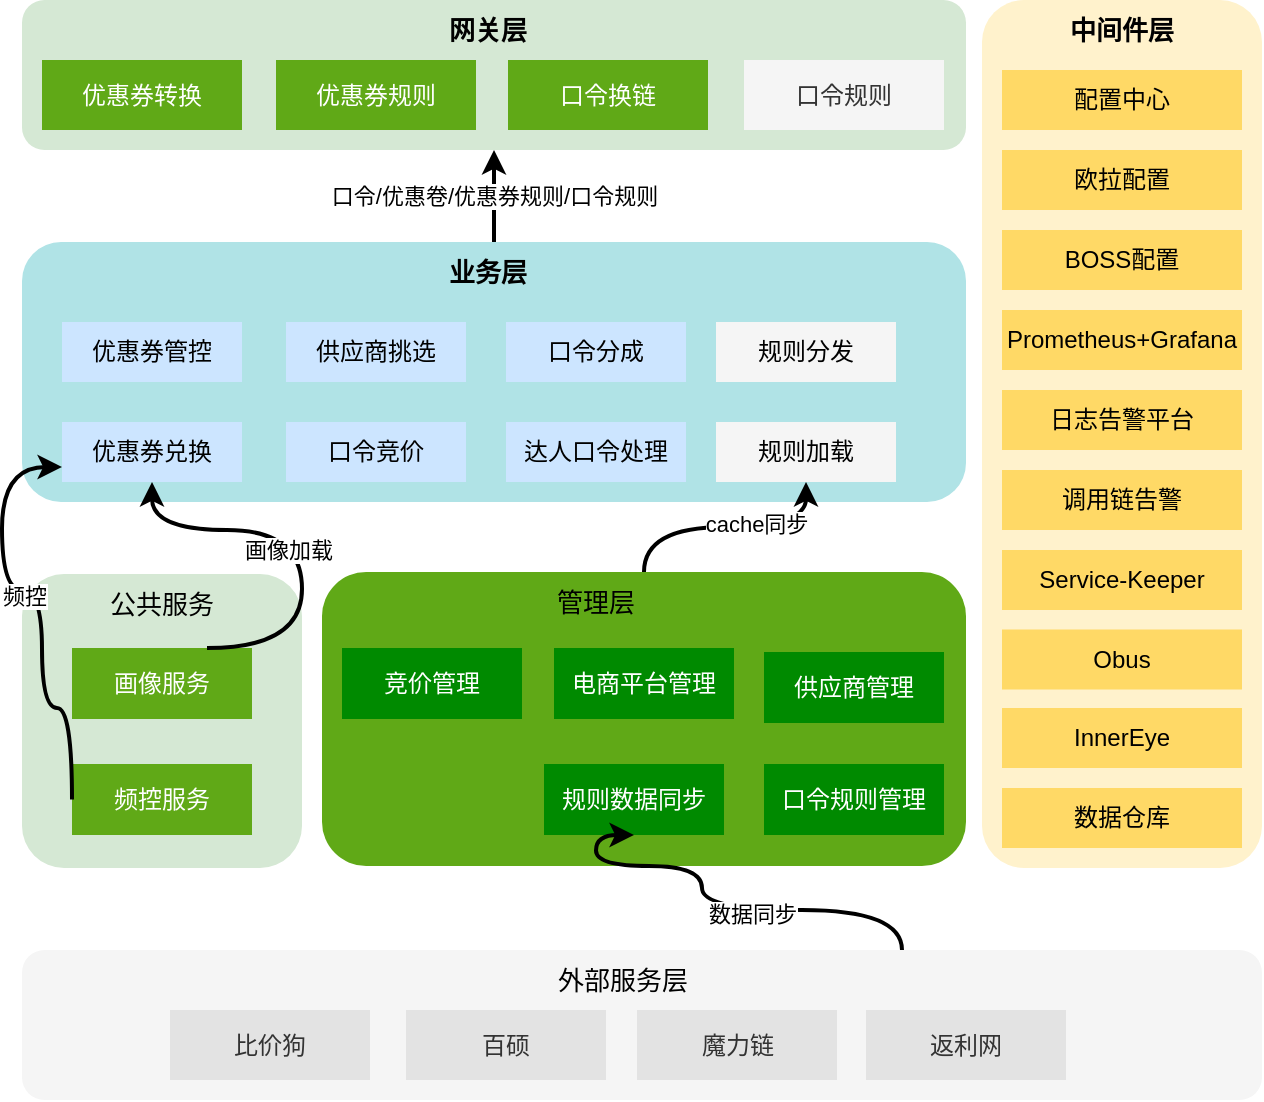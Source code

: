 <mxfile version="24.6.2" type="github" pages="7">
  <diagram id="prtHgNgQTEPvFCAcTncT" name="分层架构-(平替比价狗)">
    <mxGraphModel dx="1434" dy="764" grid="1" gridSize="10" guides="1" tooltips="1" connect="1" arrows="1" fold="1" page="1" pageScale="1" pageWidth="827" pageHeight="1169" math="0" shadow="0">
      <root>
        <mxCell id="0" />
        <mxCell id="1" parent="0" />
        <mxCell id="bg2LD1bMk67kX1BQn_oh-2" value="" style="rounded=1;whiteSpace=wrap;html=1;fillColor=#fff2cc;strokeColor=none;" parent="1" vertex="1">
          <mxGeometry x="540" y="225" width="140" height="434" as="geometry" />
        </mxCell>
        <mxCell id="bg2LD1bMk67kX1BQn_oh-3" value="&lt;b&gt;中间件层&lt;/b&gt;" style="text;html=1;align=center;verticalAlign=middle;whiteSpace=wrap;rounded=0;fillColor=none;strokeColor=none;fontSize=13;" parent="1" vertex="1">
          <mxGeometry x="580" y="225" width="60" height="30" as="geometry" />
        </mxCell>
        <mxCell id="bg2LD1bMk67kX1BQn_oh-4" value="配置中心" style="rounded=0;whiteSpace=wrap;html=1;fillColor=#FFD966;strokeColor=none;" parent="1" vertex="1">
          <mxGeometry x="550" y="260" width="120" height="30" as="geometry" />
        </mxCell>
        <mxCell id="bg2LD1bMk67kX1BQn_oh-5" value="欧拉配置" style="rounded=0;whiteSpace=wrap;html=1;fillColor=#FFD966;strokeColor=none;" parent="1" vertex="1">
          <mxGeometry x="550" y="300" width="120" height="30" as="geometry" />
        </mxCell>
        <mxCell id="bg2LD1bMk67kX1BQn_oh-6" value="BOSS配置" style="rounded=0;whiteSpace=wrap;html=1;fillColor=#FFD966;strokeColor=none;" parent="1" vertex="1">
          <mxGeometry x="550" y="340" width="120" height="30" as="geometry" />
        </mxCell>
        <mxCell id="bg2LD1bMk67kX1BQn_oh-7" value="Prometheus+Grafana" style="rounded=0;whiteSpace=wrap;html=1;fillColor=#FFD966;strokeColor=none;" parent="1" vertex="1">
          <mxGeometry x="550" y="380" width="120" height="30" as="geometry" />
        </mxCell>
        <mxCell id="bg2LD1bMk67kX1BQn_oh-8" value="日志告警平台" style="rounded=0;whiteSpace=wrap;html=1;fillColor=#FFD966;strokeColor=none;" parent="1" vertex="1">
          <mxGeometry x="550" y="420" width="120" height="30" as="geometry" />
        </mxCell>
        <mxCell id="bg2LD1bMk67kX1BQn_oh-9" value="调用链告警" style="rounded=0;whiteSpace=wrap;html=1;fillColor=#FFD966;strokeColor=none;" parent="1" vertex="1">
          <mxGeometry x="550" y="460" width="120" height="30" as="geometry" />
        </mxCell>
        <mxCell id="bg2LD1bMk67kX1BQn_oh-10" value="Service-Keeper" style="rounded=0;whiteSpace=wrap;html=1;fillColor=#FFD966;strokeColor=none;" parent="1" vertex="1">
          <mxGeometry x="550" y="500" width="120" height="30" as="geometry" />
        </mxCell>
        <mxCell id="bg2LD1bMk67kX1BQn_oh-11" value="" style="rounded=1;whiteSpace=wrap;html=1;fillColor=#b0e3e6;strokeColor=none;" parent="1" vertex="1">
          <mxGeometry x="60" y="346" width="472" height="130" as="geometry" />
        </mxCell>
        <mxCell id="bg2LD1bMk67kX1BQn_oh-15" value="" style="rounded=1;whiteSpace=wrap;html=1;fillColor=#d5e8d4;strokeColor=none;" parent="1" vertex="1">
          <mxGeometry x="60" y="225" width="472" height="75" as="geometry" />
        </mxCell>
        <mxCell id="bg2LD1bMk67kX1BQn_oh-16" value="口令换链" style="rounded=0;whiteSpace=wrap;html=1;fillColor=#60a917;fontColor=#ffffff;strokeColor=none;" parent="1" vertex="1">
          <mxGeometry x="303" y="255" width="100" height="35" as="geometry" />
        </mxCell>
        <mxCell id="bg2LD1bMk67kX1BQn_oh-17" value="口令规则" style="rounded=0;whiteSpace=wrap;html=1;fillColor=#f5f5f5;fontColor=#333333;strokeColor=none;" parent="1" vertex="1">
          <mxGeometry x="421" y="255" width="100" height="35" as="geometry" />
        </mxCell>
        <mxCell id="bg2LD1bMk67kX1BQn_oh-18" value="&lt;b&gt;网关层&lt;/b&gt;" style="text;html=1;align=center;verticalAlign=middle;whiteSpace=wrap;rounded=0;fillColor=none;strokeColor=none;fontSize=13;" parent="1" vertex="1">
          <mxGeometry x="263" y="225" width="60" height="30" as="geometry" />
        </mxCell>
        <mxCell id="bg2LD1bMk67kX1BQn_oh-19" value="供应商挑选" style="rounded=0;whiteSpace=wrap;html=1;fillColor=#cce5ff;strokeColor=none;" parent="1" vertex="1">
          <mxGeometry x="192" y="386" width="90" height="30" as="geometry" />
        </mxCell>
        <mxCell id="bg2LD1bMk67kX1BQn_oh-20" value="口令竞价" style="rounded=0;whiteSpace=wrap;html=1;fillColor=#cce5ff;strokeColor=none;" parent="1" vertex="1">
          <mxGeometry x="192" y="436" width="90" height="30" as="geometry" />
        </mxCell>
        <mxCell id="bg2LD1bMk67kX1BQn_oh-21" value="口令分成" style="rounded=0;whiteSpace=wrap;html=1;fillColor=#cce5ff;strokeColor=none;" parent="1" vertex="1">
          <mxGeometry x="302" y="386" width="90" height="30" as="geometry" />
        </mxCell>
        <mxCell id="bg2LD1bMk67kX1BQn_oh-22" value="达人口令处理" style="rounded=0;whiteSpace=wrap;html=1;fillColor=#cce5ff;strokeColor=none;" parent="1" vertex="1">
          <mxGeometry x="302" y="436" width="90" height="30" as="geometry" />
        </mxCell>
        <mxCell id="bg2LD1bMk67kX1BQn_oh-23" value="&lt;b&gt;业务层&lt;/b&gt;" style="text;html=1;align=center;verticalAlign=middle;whiteSpace=wrap;rounded=0;fillColor=none;strokeColor=none;fontSize=13;" parent="1" vertex="1">
          <mxGeometry x="263" y="346" width="60" height="30" as="geometry" />
        </mxCell>
        <mxCell id="fzxCcVqlGaNxyLmwiKUq-20" style="edgeStyle=orthogonalEdgeStyle;rounded=0;orthogonalLoop=1;jettySize=auto;html=1;curved=1;strokeWidth=2;" parent="1" source="bg2LD1bMk67kX1BQn_oh-24" target="bg2LD1bMk67kX1BQn_oh-34" edge="1">
          <mxGeometry relative="1" as="geometry" />
        </mxCell>
        <mxCell id="fzxCcVqlGaNxyLmwiKUq-21" value="cache同步" style="edgeLabel;html=1;align=center;verticalAlign=middle;resizable=0;points=[];" parent="fzxCcVqlGaNxyLmwiKUq-20" vertex="1" connectable="0">
          <mxGeometry x="0.247" y="3" relative="1" as="geometry">
            <mxPoint y="1" as="offset" />
          </mxGeometry>
        </mxCell>
        <mxCell id="bg2LD1bMk67kX1BQn_oh-24" value="" style="rounded=1;whiteSpace=wrap;html=1;fillColor=#60a917;strokeColor=none;fontColor=#ffffff;" parent="1" vertex="1">
          <mxGeometry x="210" y="511" width="322" height="147" as="geometry" />
        </mxCell>
        <mxCell id="bg2LD1bMk67kX1BQn_oh-25" value="竞价管理" style="rounded=0;whiteSpace=wrap;html=1;fillColor=#008a00;strokeColor=none;fontColor=#ffffff;" parent="1" vertex="1">
          <mxGeometry x="220" y="549" width="90" height="35.5" as="geometry" />
        </mxCell>
        <mxCell id="bg2LD1bMk67kX1BQn_oh-29" value="管理层" style="text;html=1;align=center;verticalAlign=middle;whiteSpace=wrap;rounded=0;fillColor=none;strokeColor=none;fontSize=13;" parent="1" vertex="1">
          <mxGeometry x="317" y="511" width="60" height="30" as="geometry" />
        </mxCell>
        <mxCell id="bg2LD1bMk67kX1BQn_oh-31" value="规则分发" style="rounded=0;whiteSpace=wrap;html=1;fillColor=#F5F5F5;strokeColor=none;" parent="1" vertex="1">
          <mxGeometry x="407" y="386" width="90" height="30" as="geometry" />
        </mxCell>
        <mxCell id="bg2LD1bMk67kX1BQn_oh-32" value="电商平台管理" style="rounded=0;whiteSpace=wrap;html=1;fillColor=#008a00;strokeColor=none;fontColor=#ffffff;" parent="1" vertex="1">
          <mxGeometry x="326" y="549" width="90" height="35.5" as="geometry" />
        </mxCell>
        <mxCell id="bg2LD1bMk67kX1BQn_oh-34" value="规则加载" style="rounded=0;whiteSpace=wrap;html=1;fillColor=#F5F5F5;strokeColor=none;" parent="1" vertex="1">
          <mxGeometry x="407" y="436" width="90" height="30" as="geometry" />
        </mxCell>
        <mxCell id="fzxCcVqlGaNxyLmwiKUq-3" value="" style="rounded=1;whiteSpace=wrap;html=1;fillColor=#f5f5f5;strokeColor=none;fontColor=#333333;" parent="1" vertex="1">
          <mxGeometry x="60" y="700" width="620" height="75" as="geometry" />
        </mxCell>
        <mxCell id="fzxCcVqlGaNxyLmwiKUq-5" value="比价狗" style="rounded=0;whiteSpace=wrap;html=1;fillColor=#E3E3E3;fontColor=#333333;strokeColor=none;" parent="1" vertex="1">
          <mxGeometry x="134" y="730" width="100" height="35" as="geometry" />
        </mxCell>
        <mxCell id="fzxCcVqlGaNxyLmwiKUq-6" value="外部服务层" style="text;html=1;align=center;verticalAlign=middle;whiteSpace=wrap;rounded=0;fillColor=none;strokeColor=none;fontSize=13;" parent="1" vertex="1">
          <mxGeometry x="323" y="700" width="75" height="30" as="geometry" />
        </mxCell>
        <mxCell id="fzxCcVqlGaNxyLmwiKUq-8" value="Obus" style="rounded=0;whiteSpace=wrap;html=1;fillColor=#FFD966;strokeColor=none;" parent="1" vertex="1">
          <mxGeometry x="550" y="539.75" width="120" height="30" as="geometry" />
        </mxCell>
        <mxCell id="fzxCcVqlGaNxyLmwiKUq-10" value="InnerEye" style="rounded=0;whiteSpace=wrap;html=1;fillColor=#FFD966;strokeColor=none;" parent="1" vertex="1">
          <mxGeometry x="550" y="579" width="120" height="30" as="geometry" />
        </mxCell>
        <mxCell id="fzxCcVqlGaNxyLmwiKUq-11" value="数据仓库" style="rounded=0;whiteSpace=wrap;html=1;fillColor=#FFD966;strokeColor=none;" parent="1" vertex="1">
          <mxGeometry x="550" y="619" width="120" height="30" as="geometry" />
        </mxCell>
        <mxCell id="fzxCcVqlGaNxyLmwiKUq-12" value="百硕" style="rounded=0;whiteSpace=wrap;html=1;fillColor=#E3E3E3;fontColor=#333333;strokeColor=none;" parent="1" vertex="1">
          <mxGeometry x="252" y="730" width="100" height="35" as="geometry" />
        </mxCell>
        <mxCell id="fzxCcVqlGaNxyLmwiKUq-13" value="魔力链" style="rounded=0;whiteSpace=wrap;html=1;fillColor=#E3E3E3;fontColor=#333333;strokeColor=none;" parent="1" vertex="1">
          <mxGeometry x="367.5" y="730" width="100" height="35" as="geometry" />
        </mxCell>
        <mxCell id="fzxCcVqlGaNxyLmwiKUq-14" value="供应商管理" style="rounded=0;whiteSpace=wrap;html=1;fillColor=#008a00;strokeColor=none;fontColor=#ffffff;" parent="1" vertex="1">
          <mxGeometry x="431" y="551" width="90" height="35.5" as="geometry" />
        </mxCell>
        <mxCell id="fzxCcVqlGaNxyLmwiKUq-15" value="口令规则管理" style="rounded=0;whiteSpace=wrap;html=1;fillColor=#008a00;strokeColor=none;fontColor=#ffffff;" parent="1" vertex="1">
          <mxGeometry x="431" y="607" width="90" height="35.5" as="geometry" />
        </mxCell>
        <mxCell id="fzxCcVqlGaNxyLmwiKUq-16" value="规则数据同步" style="rounded=0;whiteSpace=wrap;html=1;fillColor=#008a00;strokeColor=none;fontColor=#ffffff;" parent="1" vertex="1">
          <mxGeometry x="321" y="607" width="90" height="35.5" as="geometry" />
        </mxCell>
        <mxCell id="fzxCcVqlGaNxyLmwiKUq-17" value="返利网" style="rounded=0;whiteSpace=wrap;html=1;fillColor=#E3E3E3;fontColor=#333333;strokeColor=none;" parent="1" vertex="1">
          <mxGeometry x="482" y="730" width="100" height="35" as="geometry" />
        </mxCell>
        <mxCell id="fzxCcVqlGaNxyLmwiKUq-19" style="edgeStyle=orthogonalEdgeStyle;rounded=0;orthogonalLoop=1;jettySize=auto;html=1;entryX=0.5;entryY=1;entryDx=0;entryDy=0;curved=1;strokeWidth=2;" parent="1" source="fzxCcVqlGaNxyLmwiKUq-3" target="fzxCcVqlGaNxyLmwiKUq-16" edge="1">
          <mxGeometry relative="1" as="geometry">
            <Array as="points">
              <mxPoint x="500" y="680" />
              <mxPoint x="400" y="680" />
              <mxPoint x="400" y="658" />
              <mxPoint x="347" y="658" />
            </Array>
          </mxGeometry>
        </mxCell>
        <mxCell id="fzxCcVqlGaNxyLmwiKUq-22" value="数据同步" style="edgeLabel;html=1;align=center;verticalAlign=middle;resizable=0;points=[];" parent="fzxCcVqlGaNxyLmwiKUq-19" vertex="1" connectable="0">
          <mxGeometry x="-0.173" y="2" relative="1" as="geometry">
            <mxPoint as="offset" />
          </mxGeometry>
        </mxCell>
        <mxCell id="F5LoRvYiT0UbAbXWLLfi-1" value="优惠券管控" style="rounded=0;whiteSpace=wrap;html=1;fillColor=#cce5ff;strokeColor=none;" vertex="1" parent="1">
          <mxGeometry x="80" y="386" width="90" height="30" as="geometry" />
        </mxCell>
        <mxCell id="F5LoRvYiT0UbAbXWLLfi-2" value="优惠券兑换" style="rounded=0;whiteSpace=wrap;html=1;fillColor=#cce5ff;strokeColor=none;" vertex="1" parent="1">
          <mxGeometry x="80" y="436" width="90" height="30" as="geometry" />
        </mxCell>
        <mxCell id="F5LoRvYiT0UbAbXWLLfi-3" value="优惠券转换" style="rounded=0;whiteSpace=wrap;html=1;fillColor=#60a917;fontColor=#ffffff;strokeColor=none;" vertex="1" parent="1">
          <mxGeometry x="70" y="255" width="100" height="35" as="geometry" />
        </mxCell>
        <mxCell id="F5LoRvYiT0UbAbXWLLfi-4" value="优惠券规则" style="rounded=0;whiteSpace=wrap;html=1;fillColor=#60a917;fontColor=#ffffff;strokeColor=none;" vertex="1" parent="1">
          <mxGeometry x="187" y="255" width="100" height="35" as="geometry" />
        </mxCell>
        <mxCell id="F5LoRvYiT0UbAbXWLLfi-7" value="" style="rounded=1;whiteSpace=wrap;html=1;fillColor=#d5e8d4;strokeColor=none;" vertex="1" parent="1">
          <mxGeometry x="60" y="512" width="140" height="147" as="geometry" />
        </mxCell>
        <mxCell id="F5LoRvYiT0UbAbXWLLfi-8" value="公共服务" style="text;html=1;align=center;verticalAlign=middle;whiteSpace=wrap;rounded=0;fillColor=none;strokeColor=none;fontSize=13;" vertex="1" parent="1">
          <mxGeometry x="100" y="512" width="60" height="30" as="geometry" />
        </mxCell>
        <mxCell id="F5LoRvYiT0UbAbXWLLfi-9" value="画像服务" style="rounded=0;whiteSpace=wrap;html=1;fillColor=#60a917;strokeColor=none;fontColor=#ffffff;" vertex="1" parent="1">
          <mxGeometry x="85" y="549" width="90" height="35.5" as="geometry" />
        </mxCell>
        <mxCell id="F5LoRvYiT0UbAbXWLLfi-10" style="edgeStyle=orthogonalEdgeStyle;rounded=0;orthogonalLoop=1;jettySize=auto;html=1;curved=1;strokeWidth=2;entryX=0.5;entryY=1;entryDx=0;entryDy=0;exitX=0.75;exitY=0;exitDx=0;exitDy=0;" edge="1" parent="1" source="F5LoRvYiT0UbAbXWLLfi-9" target="F5LoRvYiT0UbAbXWLLfi-2">
          <mxGeometry relative="1" as="geometry">
            <mxPoint x="381" y="521" as="sourcePoint" />
            <mxPoint x="462" y="476" as="targetPoint" />
            <Array as="points">
              <mxPoint x="200" y="549" />
              <mxPoint x="200" y="490" />
              <mxPoint x="125" y="490" />
            </Array>
          </mxGeometry>
        </mxCell>
        <mxCell id="F5LoRvYiT0UbAbXWLLfi-11" value="画像加载" style="edgeLabel;html=1;align=center;verticalAlign=middle;resizable=0;points=[];" vertex="1" connectable="0" parent="F5LoRvYiT0UbAbXWLLfi-10">
          <mxGeometry x="0.247" y="3" relative="1" as="geometry">
            <mxPoint x="14" y="7" as="offset" />
          </mxGeometry>
        </mxCell>
        <mxCell id="F5LoRvYiT0UbAbXWLLfi-12" value="频控服务" style="rounded=0;whiteSpace=wrap;html=1;fillColor=#60a917;strokeColor=none;fontColor=#ffffff;" vertex="1" parent="1">
          <mxGeometry x="85" y="607" width="90" height="35.5" as="geometry" />
        </mxCell>
        <mxCell id="F5LoRvYiT0UbAbXWLLfi-13" style="edgeStyle=orthogonalEdgeStyle;rounded=0;orthogonalLoop=1;jettySize=auto;html=1;curved=1;strokeWidth=2;entryX=0;entryY=0.75;entryDx=0;entryDy=0;exitX=0;exitY=0.5;exitDx=0;exitDy=0;" edge="1" parent="1" source="F5LoRvYiT0UbAbXWLLfi-12" target="F5LoRvYiT0UbAbXWLLfi-2">
          <mxGeometry relative="1" as="geometry">
            <mxPoint x="-42" y="579" as="sourcePoint" />
            <mxPoint x="-70" y="496" as="targetPoint" />
            <Array as="points">
              <mxPoint x="85" y="579" />
              <mxPoint x="70" y="579" />
              <mxPoint x="70" y="520" />
              <mxPoint x="50" y="520" />
              <mxPoint x="50" y="459" />
            </Array>
          </mxGeometry>
        </mxCell>
        <mxCell id="F5LoRvYiT0UbAbXWLLfi-14" value="频控" style="edgeLabel;html=1;align=center;verticalAlign=middle;resizable=0;points=[];" vertex="1" connectable="0" parent="F5LoRvYiT0UbAbXWLLfi-13">
          <mxGeometry x="0.247" y="3" relative="1" as="geometry">
            <mxPoint x="14" y="7" as="offset" />
          </mxGeometry>
        </mxCell>
        <mxCell id="F5LoRvYiT0UbAbXWLLfi-17" value="口令/优惠卷/优惠券规则/口令规则" style="edgeStyle=orthogonalEdgeStyle;rounded=0;orthogonalLoop=1;jettySize=auto;html=1;curved=1;exitX=0.5;exitY=0;exitDx=0;exitDy=0;entryX=0.5;entryY=1;entryDx=0;entryDy=0;strokeWidth=2;" edge="1" parent="1" source="bg2LD1bMk67kX1BQn_oh-11" target="bg2LD1bMk67kX1BQn_oh-15">
          <mxGeometry relative="1" as="geometry" />
        </mxCell>
      </root>
    </mxGraphModel>
  </diagram>
  <diagram id="h7HuniQDubDB6SLLRjBX" name="用户旅程-口令转换">
    <mxGraphModel dx="1434" dy="764" grid="1" gridSize="10" guides="1" tooltips="1" connect="1" arrows="1" fold="1" page="1" pageScale="1" pageWidth="827" pageHeight="1169" math="0" shadow="0">
      <root>
        <mxCell id="0" />
        <mxCell id="1" parent="0" />
        <mxCell id="_j9-7oZYwglZoXOvw1s9-2" value="用户交互旅程" style="swimlane;childLayout=stackLayout;resizeParent=1;resizeParentMax=0;startSize=50;html=1;fillColor=#008a00;fontColor=#ffffff;strokeColor=#005700;strokeWidth=2;" parent="1" vertex="1">
          <mxGeometry x="50" y="270" width="600" height="740" as="geometry" />
        </mxCell>
        <mxCell id="_j9-7oZYwglZoXOvw1s9-3" value="用户" style="swimlane;startSize=20;html=1;fillColor=#dae8fc;strokeColor=#6c8ebf;strokeWidth=2;" parent="_j9-7oZYwglZoXOvw1s9-2" vertex="1">
          <mxGeometry y="50" width="120" height="690" as="geometry" />
        </mxCell>
        <mxCell id="_j9-7oZYwglZoXOvw1s9-21" style="edgeStyle=orthogonalEdgeStyle;rounded=0;orthogonalLoop=1;jettySize=auto;html=1;entryX=0.5;entryY=0;entryDx=0;entryDy=0;strokeWidth=2;" parent="_j9-7oZYwglZoXOvw1s9-3" source="_j9-7oZYwglZoXOvw1s9-18" target="_j9-7oZYwglZoXOvw1s9-19" edge="1">
          <mxGeometry relative="1" as="geometry" />
        </mxCell>
        <mxCell id="_j9-7oZYwglZoXOvw1s9-18" value="开始" style="strokeWidth=2;html=1;shape=mxgraph.flowchart.terminator;whiteSpace=wrap;fillColor=#fff2cc;strokeColor=none;" parent="_j9-7oZYwglZoXOvw1s9-3" vertex="1">
          <mxGeometry x="10" y="40" width="100" height="50" as="geometry" />
        </mxCell>
        <mxCell id="_j9-7oZYwglZoXOvw1s9-19" value="点击口令中H5地址" style="rounded=1;whiteSpace=wrap;html=1;absoluteArcSize=1;arcSize=14;strokeWidth=2;fillColor=#dae8fc;strokeColor=none;" parent="_j9-7oZYwglZoXOvw1s9-3" vertex="1">
          <mxGeometry x="15" y="160" width="90" height="50" as="geometry" />
        </mxCell>
        <mxCell id="_j9-7oZYwglZoXOvw1s9-72" style="edgeStyle=orthogonalEdgeStyle;rounded=0;orthogonalLoop=1;jettySize=auto;html=1;strokeWidth=2;" parent="_j9-7oZYwglZoXOvw1s9-3" source="_j9-7oZYwglZoXOvw1s9-35" target="_j9-7oZYwglZoXOvw1s9-71" edge="1">
          <mxGeometry relative="1" as="geometry" />
        </mxCell>
        <mxCell id="_j9-7oZYwglZoXOvw1s9-35" value="点击气泡跳转" style="rounded=1;whiteSpace=wrap;html=1;absoluteArcSize=1;arcSize=14;strokeWidth=2;fillColor=#dae8fc;strokeColor=none;" parent="_j9-7oZYwglZoXOvw1s9-3" vertex="1">
          <mxGeometry x="15" y="517" width="90" height="50" as="geometry" />
        </mxCell>
        <mxCell id="_j9-7oZYwglZoXOvw1s9-71" value="结束" style="strokeWidth=2;html=1;shape=mxgraph.flowchart.terminator;whiteSpace=wrap;fillColor=#fff2cc;strokeColor=none;" parent="_j9-7oZYwglZoXOvw1s9-3" vertex="1">
          <mxGeometry x="10" y="620" width="100" height="50" as="geometry" />
        </mxCell>
        <mxCell id="_j9-7oZYwglZoXOvw1s9-4" value="AI SDK" style="swimlane;startSize=20;html=1;fillColor=#dae8fc;strokeColor=#6c8ebf;strokeWidth=2;" parent="_j9-7oZYwglZoXOvw1s9-2" vertex="1">
          <mxGeometry x="120" y="50" width="120" height="690" as="geometry" />
        </mxCell>
        <mxCell id="_j9-7oZYwglZoXOvw1s9-22" value="读取H5地址" style="rounded=1;whiteSpace=wrap;html=1;absoluteArcSize=1;arcSize=14;strokeWidth=2;fillColor=#dae8fc;strokeColor=none;" parent="_j9-7oZYwglZoXOvw1s9-4" vertex="1">
          <mxGeometry x="15" y="200" width="90" height="50" as="geometry" />
        </mxCell>
        <mxCell id="_j9-7oZYwglZoXOvw1s9-33" value="弹出口令气泡" style="rounded=1;whiteSpace=wrap;html=1;absoluteArcSize=1;arcSize=14;strokeWidth=2;fillColor=#dae8fc;strokeColor=none;" parent="_j9-7oZYwglZoXOvw1s9-4" vertex="1">
          <mxGeometry x="20" y="464" width="90" height="50" as="geometry" />
        </mxCell>
        <mxCell id="_j9-7oZYwglZoXOvw1s9-5" value="AI 服务端" style="swimlane;startSize=20;html=1;fillColor=#dae8fc;strokeColor=#6c8ebf;strokeWidth=2;" parent="_j9-7oZYwglZoXOvw1s9-2" vertex="1">
          <mxGeometry x="240" y="50" width="120" height="690" as="geometry" />
        </mxCell>
        <mxCell id="_j9-7oZYwglZoXOvw1s9-24" value="读取上下文" style="rounded=1;whiteSpace=wrap;html=1;absoluteArcSize=1;arcSize=14;strokeWidth=2;fillColor=#dae8fc;strokeColor=none;" parent="_j9-7oZYwglZoXOvw1s9-5" vertex="1">
          <mxGeometry x="15" y="250" width="90" height="50" as="geometry" />
        </mxCell>
        <mxCell id="_j9-7oZYwglZoXOvw1s9-32" style="edgeStyle=orthogonalEdgeStyle;rounded=0;orthogonalLoop=1;jettySize=auto;html=1;strokeWidth=2;" parent="_j9-7oZYwglZoXOvw1s9-5" source="_j9-7oZYwglZoXOvw1s9-26" target="_j9-7oZYwglZoXOvw1s9-30" edge="1">
          <mxGeometry relative="1" as="geometry" />
        </mxCell>
        <mxCell id="_j9-7oZYwglZoXOvw1s9-26" value="是否比价狗" style="strokeWidth=2;html=1;shape=mxgraph.flowchart.decision;whiteSpace=wrap;fillColor=#e3c800;fontColor=#000000;strokeColor=#B09500;" parent="_j9-7oZYwglZoXOvw1s9-5" vertex="1">
          <mxGeometry x="22.5" y="330" width="75" height="50" as="geometry" />
        </mxCell>
        <mxCell id="_j9-7oZYwglZoXOvw1s9-27" style="edgeStyle=orthogonalEdgeStyle;rounded=0;orthogonalLoop=1;jettySize=auto;html=1;entryX=0.5;entryY=0;entryDx=0;entryDy=0;entryPerimeter=0;strokeWidth=2;" parent="_j9-7oZYwglZoXOvw1s9-5" source="_j9-7oZYwglZoXOvw1s9-24" target="_j9-7oZYwglZoXOvw1s9-26" edge="1">
          <mxGeometry relative="1" as="geometry" />
        </mxCell>
        <mxCell id="_j9-7oZYwglZoXOvw1s9-30" value="请求其他供应商" style="rounded=1;whiteSpace=wrap;html=1;absoluteArcSize=1;arcSize=14;strokeWidth=2;fillColor=#dae8fc;strokeColor=none;" parent="_j9-7oZYwglZoXOvw1s9-5" vertex="1">
          <mxGeometry x="15" y="411" width="90" height="50" as="geometry" />
        </mxCell>
        <mxCell id="_j9-7oZYwglZoXOvw1s9-70" value="否" style="edgeStyle=orthogonalEdgeStyle;rounded=0;orthogonalLoop=1;jettySize=auto;html=1;strokeWidth=2;" parent="_j9-7oZYwglZoXOvw1s9-5" source="_j9-7oZYwglZoXOvw1s9-68" target="_j9-7oZYwglZoXOvw1s9-30" edge="1">
          <mxGeometry relative="1" as="geometry" />
        </mxCell>
        <mxCell id="_j9-7oZYwglZoXOvw1s9-68" value="判断合法性" style="strokeWidth=2;html=1;shape=mxgraph.flowchart.decision;whiteSpace=wrap;fillColor=#e3c800;fontColor=#000000;strokeColor=#B09500;" parent="_j9-7oZYwglZoXOvw1s9-5" vertex="1">
          <mxGeometry x="22.5" y="530" width="75" height="50" as="geometry" />
        </mxCell>
        <mxCell id="_j9-7oZYwglZoXOvw1s9-11" value="商业化口令服务" style="swimlane;startSize=20;html=1;fillColor=#d5e8d4;strokeColor=#82b366;strokeWidth=2;" parent="_j9-7oZYwglZoXOvw1s9-2" vertex="1">
          <mxGeometry x="360" y="50" width="120" height="690" as="geometry" />
        </mxCell>
        <mxCell id="_j9-7oZYwglZoXOvw1s9-28" value="供应商挑选" style="rounded=1;whiteSpace=wrap;html=1;absoluteArcSize=1;arcSize=14;strokeWidth=2;fillColor=#dae8fc;strokeColor=none;" parent="_j9-7oZYwglZoXOvw1s9-11" vertex="1">
          <mxGeometry x="15" y="330" width="90" height="50" as="geometry" />
        </mxCell>
        <mxCell id="_j9-7oZYwglZoXOvw1s9-64" value="后置处理" style="rounded=1;whiteSpace=wrap;html=1;absoluteArcSize=1;arcSize=14;strokeWidth=2;fillColor=#dae8fc;strokeColor=none;" parent="_j9-7oZYwglZoXOvw1s9-11" vertex="1">
          <mxGeometry x="15" y="470" width="90" height="50" as="geometry" />
        </mxCell>
        <mxCell id="_j9-7oZYwglZoXOvw1s9-12" value="外部口令服务" style="swimlane;startSize=20;html=1;fillColor=#f5f5f5;strokeColor=default;fontColor=#333333;strokeWidth=2;" parent="_j9-7oZYwglZoXOvw1s9-2" vertex="1">
          <mxGeometry x="480" y="50" width="120" height="690" as="geometry" />
        </mxCell>
        <mxCell id="_j9-7oZYwglZoXOvw1s9-61" value="解释口令" style="rounded=1;whiteSpace=wrap;html=1;absoluteArcSize=1;arcSize=14;strokeWidth=2;fillColor=#dae8fc;strokeColor=none;" parent="_j9-7oZYwglZoXOvw1s9-12" vertex="1">
          <mxGeometry x="15" y="370" width="90" height="50" as="geometry" />
        </mxCell>
        <mxCell id="_j9-7oZYwglZoXOvw1s9-23" style="edgeStyle=orthogonalEdgeStyle;rounded=0;orthogonalLoop=1;jettySize=auto;html=1;entryX=0;entryY=0.5;entryDx=0;entryDy=0;exitX=0.5;exitY=1;exitDx=0;exitDy=0;strokeWidth=2;" parent="_j9-7oZYwglZoXOvw1s9-2" source="_j9-7oZYwglZoXOvw1s9-19" target="_j9-7oZYwglZoXOvw1s9-22" edge="1">
          <mxGeometry relative="1" as="geometry">
            <Array as="points">
              <mxPoint x="60" y="275" />
            </Array>
          </mxGeometry>
        </mxCell>
        <mxCell id="_j9-7oZYwglZoXOvw1s9-25" value="请求转链" style="edgeStyle=orthogonalEdgeStyle;rounded=0;orthogonalLoop=1;jettySize=auto;html=1;entryX=0;entryY=0.5;entryDx=0;entryDy=0;exitX=0.5;exitY=1;exitDx=0;exitDy=0;strokeWidth=2;" parent="_j9-7oZYwglZoXOvw1s9-2" source="_j9-7oZYwglZoXOvw1s9-22" target="_j9-7oZYwglZoXOvw1s9-24" edge="1">
          <mxGeometry relative="1" as="geometry" />
        </mxCell>
        <mxCell id="_j9-7oZYwglZoXOvw1s9-29" style="edgeStyle=orthogonalEdgeStyle;rounded=0;orthogonalLoop=1;jettySize=auto;html=1;strokeWidth=2;" parent="_j9-7oZYwglZoXOvw1s9-2" source="_j9-7oZYwglZoXOvw1s9-26" target="_j9-7oZYwglZoXOvw1s9-28" edge="1">
          <mxGeometry relative="1" as="geometry" />
        </mxCell>
        <mxCell id="_j9-7oZYwglZoXOvw1s9-31" value="是" style="edgeLabel;html=1;align=center;verticalAlign=middle;resizable=0;points=[];" parent="_j9-7oZYwglZoXOvw1s9-29" vertex="1" connectable="0">
          <mxGeometry x="-0.067" relative="1" as="geometry">
            <mxPoint x="1" as="offset" />
          </mxGeometry>
        </mxCell>
        <mxCell id="_j9-7oZYwglZoXOvw1s9-34" value="返回DP" style="edgeStyle=orthogonalEdgeStyle;rounded=0;orthogonalLoop=1;jettySize=auto;html=1;strokeWidth=2;" parent="_j9-7oZYwglZoXOvw1s9-2" source="_j9-7oZYwglZoXOvw1s9-30" target="_j9-7oZYwglZoXOvw1s9-33" edge="1">
          <mxGeometry relative="1" as="geometry" />
        </mxCell>
        <mxCell id="_j9-7oZYwglZoXOvw1s9-36" style="edgeStyle=orthogonalEdgeStyle;rounded=0;orthogonalLoop=1;jettySize=auto;html=1;entryX=0.5;entryY=0;entryDx=0;entryDy=0;strokeWidth=2;" parent="_j9-7oZYwglZoXOvw1s9-2" source="_j9-7oZYwglZoXOvw1s9-33" target="_j9-7oZYwglZoXOvw1s9-35" edge="1">
          <mxGeometry relative="1" as="geometry" />
        </mxCell>
        <mxCell id="_j9-7oZYwglZoXOvw1s9-63" value="外部请求" style="edgeStyle=orthogonalEdgeStyle;rounded=0;orthogonalLoop=1;jettySize=auto;html=1;entryX=0;entryY=0.5;entryDx=0;entryDy=0;exitX=0.5;exitY=1;exitDx=0;exitDy=0;strokeWidth=2;" parent="_j9-7oZYwglZoXOvw1s9-2" source="_j9-7oZYwglZoXOvw1s9-28" target="_j9-7oZYwglZoXOvw1s9-61" edge="1">
          <mxGeometry relative="1" as="geometry">
            <Array as="points">
              <mxPoint x="420" y="445" />
            </Array>
          </mxGeometry>
        </mxCell>
        <mxCell id="_j9-7oZYwglZoXOvw1s9-65" value="口令解释成本" style="edgeStyle=orthogonalEdgeStyle;rounded=0;orthogonalLoop=1;jettySize=auto;html=1;entryX=1;entryY=0.5;entryDx=0;entryDy=0;exitX=0.5;exitY=1;exitDx=0;exitDy=0;strokeWidth=2;" parent="_j9-7oZYwglZoXOvw1s9-2" source="_j9-7oZYwglZoXOvw1s9-61" target="_j9-7oZYwglZoXOvw1s9-64" edge="1">
          <mxGeometry relative="1" as="geometry" />
        </mxCell>
        <mxCell id="_j9-7oZYwglZoXOvw1s9-67" value="返回转链" style="edgeStyle=orthogonalEdgeStyle;rounded=0;orthogonalLoop=1;jettySize=auto;html=1;entryX=1;entryY=0.5;entryDx=0;entryDy=0;entryPerimeter=0;strokeWidth=2;" parent="_j9-7oZYwglZoXOvw1s9-2" source="_j9-7oZYwglZoXOvw1s9-64" target="_j9-7oZYwglZoXOvw1s9-68" edge="1">
          <mxGeometry x="0.005" relative="1" as="geometry">
            <mxPoint x="300" y="580" as="targetPoint" />
            <Array as="points">
              <mxPoint x="355" y="545" />
              <mxPoint x="355" y="605" />
            </Array>
            <mxPoint as="offset" />
          </mxGeometry>
        </mxCell>
        <mxCell id="_j9-7oZYwglZoXOvw1s9-69" value="是-返回DP" style="edgeStyle=orthogonalEdgeStyle;rounded=0;orthogonalLoop=1;jettySize=auto;html=1;entryX=0.5;entryY=1;entryDx=0;entryDy=0;strokeWidth=2;" parent="_j9-7oZYwglZoXOvw1s9-2" source="_j9-7oZYwglZoXOvw1s9-68" target="_j9-7oZYwglZoXOvw1s9-33" edge="1">
          <mxGeometry relative="1" as="geometry" />
        </mxCell>
      </root>
    </mxGraphModel>
  </diagram>
  <diagram id="mKVfrkoiYN5MvIOhn_Mj" name="架构设计">
    <mxGraphModel dx="2261" dy="1933" grid="1" gridSize="10" guides="1" tooltips="1" connect="1" arrows="1" fold="1" page="1" pageScale="1" pageWidth="827" pageHeight="1169" math="0" shadow="0">
      <root>
        <mxCell id="0" />
        <mxCell id="1" parent="0" />
        <mxCell id="PA6YNwOUX8xk0Q8k_7qZ-48" value="" style="rounded=0;whiteSpace=wrap;html=1;fillColor=none;dashed=1;strokeWidth=2;dashPattern=1 1;strokeColor=#B3B3B3;" parent="1" vertex="1">
          <mxGeometry x="460" y="786" width="410" height="244" as="geometry" />
        </mxCell>
        <mxCell id="dNCIxZuQt4g1-ohyC5HX-5" style="edgeStyle=orthogonalEdgeStyle;rounded=0;orthogonalLoop=1;jettySize=auto;html=1;entryX=0.25;entryY=1;entryDx=0;entryDy=0;curved=1;strokeWidth=2;exitX=0.933;exitY=0.05;exitDx=0;exitDy=0;exitPerimeter=0;" edge="1" parent="1" source="G7x45tTQPwMj5yRHx5KQ-2" target="dNCIxZuQt4g1-ohyC5HX-4">
          <mxGeometry relative="1" as="geometry">
            <Array as="points">
              <mxPoint x="602" y="893" />
              <mxPoint x="620" y="893" />
              <mxPoint x="620" y="830" />
              <mxPoint x="910" y="830" />
            </Array>
          </mxGeometry>
        </mxCell>
        <mxCell id="dNCIxZuQt4g1-ohyC5HX-6" value="画像调用" style="edgeLabel;html=1;align=center;verticalAlign=middle;resizable=0;points=[];" vertex="1" connectable="0" parent="dNCIxZuQt4g1-ohyC5HX-5">
          <mxGeometry x="0.677" y="8" relative="1" as="geometry">
            <mxPoint as="offset" />
          </mxGeometry>
        </mxCell>
        <mxCell id="G7x45tTQPwMj5yRHx5KQ-21" style="edgeStyle=orthogonalEdgeStyle;rounded=0;orthogonalLoop=1;jettySize=auto;html=1;entryX=0;entryY=0.5;entryDx=0;entryDy=0;curved=1;strokeWidth=2;" parent="1" source="G7x45tTQPwMj5yRHx5KQ-13" target="G7x45tTQPwMj5yRHx5KQ-20" edge="1">
          <mxGeometry relative="1" as="geometry">
            <Array as="points">
              <mxPoint x="450" y="540" />
              <mxPoint x="450" y="240" />
              <mxPoint x="690" y="240" />
            </Array>
          </mxGeometry>
        </mxCell>
        <mxCell id="G7x45tTQPwMj5yRHx5KQ-22" value="优惠券策略请求" style="edgeLabel;html=1;align=center;verticalAlign=middle;resizable=0;points=[];" parent="G7x45tTQPwMj5yRHx5KQ-21" vertex="1" connectable="0">
          <mxGeometry x="-0.106" relative="1" as="geometry">
            <mxPoint as="offset" />
          </mxGeometry>
        </mxCell>
        <mxCell id="G7x45tTQPwMj5yRHx5KQ-18" style="edgeStyle=orthogonalEdgeStyle;rounded=0;orthogonalLoop=1;jettySize=auto;html=1;entryX=0;entryY=0.5;entryDx=0;entryDy=0;curved=1;strokeWidth=2;" parent="1" source="G7x45tTQPwMj5yRHx5KQ-13" target="G7x45tTQPwMj5yRHx5KQ-17" edge="1">
          <mxGeometry relative="1" as="geometry">
            <Array as="points">
              <mxPoint x="370" y="540" />
              <mxPoint x="370" y="923" />
            </Array>
          </mxGeometry>
        </mxCell>
        <mxCell id="G7x45tTQPwMj5yRHx5KQ-19" value="优惠券策略请求" style="edgeLabel;html=1;align=center;verticalAlign=middle;resizable=0;points=[];" parent="G7x45tTQPwMj5yRHx5KQ-18" vertex="1" connectable="0">
          <mxGeometry x="-0.409" y="-2" relative="1" as="geometry">
            <mxPoint y="1" as="offset" />
          </mxGeometry>
        </mxCell>
        <mxCell id="PA6YNwOUX8xk0Q8k_7qZ-7" value="" style="rounded=0;whiteSpace=wrap;html=1;fillColor=none;dashed=1;strokeWidth=2;dashPattern=1 1;strokeColor=#B3B3B3;" parent="1" vertex="1">
          <mxGeometry x="460" y="50" width="410" height="260" as="geometry" />
        </mxCell>
        <mxCell id="PA6YNwOUX8xk0Q8k_7qZ-1" value="" style="rounded=0;whiteSpace=wrap;html=1;fillColor=none;dashed=1;strokeWidth=2;dashPattern=1 1;strokeColor=#B3B3B3;" parent="1" vertex="1">
          <mxGeometry x="170" y="50" width="180" height="180" as="geometry" />
        </mxCell>
        <mxCell id="PA6YNwOUX8xk0Q8k_7qZ-2" value="口令规则" style="rounded=1;whiteSpace=wrap;html=1;strokeColor=none;fillColor=#dae8fc;" parent="1" vertex="1">
          <mxGeometry x="200" y="90" width="120" height="60" as="geometry" />
        </mxCell>
        <mxCell id="PA6YNwOUX8xk0Q8k_7qZ-11" style="edgeStyle=orthogonalEdgeStyle;rounded=0;orthogonalLoop=1;jettySize=auto;html=1;entryX=0;entryY=0.5;entryDx=0;entryDy=0;strokeWidth=2;" parent="1" source="PA6YNwOUX8xk0Q8k_7qZ-4" target="PA6YNwOUX8xk0Q8k_7qZ-9" edge="1">
          <mxGeometry relative="1" as="geometry" />
        </mxCell>
        <mxCell id="PA6YNwOUX8xk0Q8k_7qZ-12" value="请求商业化转链" style="edgeLabel;html=1;align=center;verticalAlign=middle;resizable=0;points=[];" parent="PA6YNwOUX8xk0Q8k_7qZ-11" vertex="1" connectable="0">
          <mxGeometry x="0.1" y="-3" relative="1" as="geometry">
            <mxPoint as="offset" />
          </mxGeometry>
        </mxCell>
        <mxCell id="PA6YNwOUX8xk0Q8k_7qZ-4" value="口令转链" style="rounded=1;whiteSpace=wrap;html=1;strokeColor=none;fillColor=#dae8fc;" parent="1" vertex="1">
          <mxGeometry x="200" y="160" width="120" height="60" as="geometry" />
        </mxCell>
        <mxCell id="PA6YNwOUX8xk0Q8k_7qZ-5" value="AI服务端(汇天)" style="text;html=1;align=center;verticalAlign=middle;whiteSpace=wrap;rounded=0;fontSize=15;fontStyle=1" parent="1" vertex="1">
          <mxGeometry x="205" y="50" width="110" height="30" as="geometry" />
        </mxCell>
        <mxCell id="PA6YNwOUX8xk0Q8k_7qZ-27" value="口令转换结果(达人/非达人)" style="edgeStyle=orthogonalEdgeStyle;rounded=0;orthogonalLoop=1;jettySize=auto;html=1;entryX=0.5;entryY=1;entryDx=0;entryDy=0;dashed=1;strokeWidth=2;exitX=0;exitY=0.75;exitDx=0;exitDy=0;" parent="1" source="PA6YNwOUX8xk0Q8k_7qZ-9" target="PA6YNwOUX8xk0Q8k_7qZ-4" edge="1">
          <mxGeometry x="0.46" relative="1" as="geometry">
            <Array as="points">
              <mxPoint x="460" y="120" />
              <mxPoint x="460" y="180" />
              <mxPoint x="420" y="180" />
              <mxPoint x="420" y="240" />
              <mxPoint x="260" y="240" />
            </Array>
            <mxPoint as="offset" />
          </mxGeometry>
        </mxCell>
        <mxCell id="PA6YNwOUX8xk0Q8k_7qZ-25" style="edgeStyle=orthogonalEdgeStyle;rounded=0;orthogonalLoop=1;jettySize=auto;html=1;strokeWidth=2;" parent="1" source="PA6YNwOUX8xk0Q8k_7qZ-9" target="PA6YNwOUX8xk0Q8k_7qZ-13" edge="1">
          <mxGeometry relative="1" as="geometry" />
        </mxCell>
        <mxCell id="PA6YNwOUX8xk0Q8k_7qZ-9" value="口令转链" style="rounded=1;whiteSpace=wrap;html=1;strokeColor=none;fillColor=#d5e8d4;" parent="1" vertex="1">
          <mxGeometry x="490" y="75" width="120" height="60" as="geometry" />
        </mxCell>
        <mxCell id="PA6YNwOUX8xk0Q8k_7qZ-10" value="CPS在线服务端(汇天)" style="text;html=1;align=center;verticalAlign=middle;whiteSpace=wrap;rounded=0;fontSize=15;fontStyle=1" parent="1" vertex="1">
          <mxGeometry x="563.74" y="50" width="175.84" height="30" as="geometry" />
        </mxCell>
        <mxCell id="PA6YNwOUX8xk0Q8k_7qZ-19" style="edgeStyle=orthogonalEdgeStyle;rounded=0;orthogonalLoop=1;jettySize=auto;html=1;entryX=0;entryY=0.5;entryDx=0;entryDy=0;strokeWidth=2;" parent="1" source="PA6YNwOUX8xk0Q8k_7qZ-13" target="PA6YNwOUX8xk0Q8k_7qZ-15" edge="1">
          <mxGeometry relative="1" as="geometry" />
        </mxCell>
        <mxCell id="PA6YNwOUX8xk0Q8k_7qZ-20" style="edgeStyle=orthogonalEdgeStyle;rounded=0;orthogonalLoop=1;jettySize=auto;html=1;strokeWidth=2;" parent="1" source="PA6YNwOUX8xk0Q8k_7qZ-13" target="PA6YNwOUX8xk0Q8k_7qZ-17" edge="1">
          <mxGeometry relative="1" as="geometry" />
        </mxCell>
        <mxCell id="PA6YNwOUX8xk0Q8k_7qZ-21" style="edgeStyle=orthogonalEdgeStyle;rounded=0;orthogonalLoop=1;jettySize=auto;html=1;entryX=0;entryY=0.5;entryDx=0;entryDy=0;strokeWidth=2;" parent="1" source="PA6YNwOUX8xk0Q8k_7qZ-13" target="PA6YNwOUX8xk0Q8k_7qZ-18" edge="1">
          <mxGeometry relative="1" as="geometry" />
        </mxCell>
        <mxCell id="PA6YNwOUX8xk0Q8k_7qZ-23" value="CPS转换" style="edgeLabel;html=1;align=center;verticalAlign=middle;resizable=0;points=[];" parent="PA6YNwOUX8xk0Q8k_7qZ-21" vertex="1" connectable="0">
          <mxGeometry x="-0.57" y="-2" relative="1" as="geometry">
            <mxPoint as="offset" />
          </mxGeometry>
        </mxCell>
        <mxCell id="dNCIxZuQt4g1-ohyC5HX-7" style="edgeStyle=orthogonalEdgeStyle;rounded=0;orthogonalLoop=1;jettySize=auto;html=1;exitX=0.75;exitY=1;exitDx=0;exitDy=0;curved=1;strokeWidth=2;" edge="1" parent="1" source="G7x45tTQPwMj5yRHx5KQ-3" target="dNCIxZuQt4g1-ohyC5HX-2">
          <mxGeometry relative="1" as="geometry">
            <Array as="points">
              <mxPoint x="580" y="450" />
              <mxPoint x="900" y="450" />
            </Array>
          </mxGeometry>
        </mxCell>
        <mxCell id="dNCIxZuQt4g1-ohyC5HX-8" value="画像调用" style="edgeLabel;html=1;align=center;verticalAlign=middle;resizable=0;points=[];" vertex="1" connectable="0" parent="dNCIxZuQt4g1-ohyC5HX-7">
          <mxGeometry x="0.554" y="-5" relative="1" as="geometry">
            <mxPoint as="offset" />
          </mxGeometry>
        </mxCell>
        <mxCell id="PA6YNwOUX8xk0Q8k_7qZ-13" value="CPS供应商竞价" style="rounded=1;whiteSpace=wrap;html=1;strokeColor=none;fillColor=#d5e8d4;" parent="1" vertex="1">
          <mxGeometry x="690" y="75" width="120" height="60" as="geometry" />
        </mxCell>
        <mxCell id="PA6YNwOUX8xk0Q8k_7qZ-22" style="edgeStyle=orthogonalEdgeStyle;rounded=0;orthogonalLoop=1;jettySize=auto;html=1;entryX=1;entryY=0.75;entryDx=0;entryDy=0;dashed=1;strokeWidth=2;" parent="1" source="PA6YNwOUX8xk0Q8k_7qZ-14" target="PA6YNwOUX8xk0Q8k_7qZ-13" edge="1">
          <mxGeometry relative="1" as="geometry">
            <Array as="points">
              <mxPoint x="1080" y="380" />
              <mxPoint x="840" y="380" />
              <mxPoint x="840" y="120" />
            </Array>
          </mxGeometry>
        </mxCell>
        <mxCell id="PA6YNwOUX8xk0Q8k_7qZ-24" value="转换结果" style="edgeLabel;html=1;align=center;verticalAlign=middle;resizable=0;points=[];" parent="PA6YNwOUX8xk0Q8k_7qZ-22" vertex="1" connectable="0">
          <mxGeometry x="-0.137" relative="1" as="geometry">
            <mxPoint as="offset" />
          </mxGeometry>
        </mxCell>
        <mxCell id="PA6YNwOUX8xk0Q8k_7qZ-14" value="" style="rounded=0;whiteSpace=wrap;html=1;fillColor=none;dashed=1;strokeWidth=2;dashPattern=1 1;strokeColor=#B3B3B3;" parent="1" vertex="1">
          <mxGeometry x="990" y="-10" width="180" height="350" as="geometry" />
        </mxCell>
        <mxCell id="PA6YNwOUX8xk0Q8k_7qZ-15" value="百硕" style="rounded=1;whiteSpace=wrap;html=1;strokeColor=none;fillColor=#B3B3B3;fontColor=#333333;" parent="1" vertex="1">
          <mxGeometry x="1020" y="40" width="120" height="60" as="geometry" />
        </mxCell>
        <mxCell id="PA6YNwOUX8xk0Q8k_7qZ-16" value="CPS供应商服务" style="text;html=1;align=center;verticalAlign=middle;whiteSpace=wrap;rounded=0;fontSize=15;fontStyle=1" parent="1" vertex="1">
          <mxGeometry x="1025" y="-10" width="110" height="30" as="geometry" />
        </mxCell>
        <mxCell id="PA6YNwOUX8xk0Q8k_7qZ-17" value="魔力链" style="rounded=1;whiteSpace=wrap;html=1;strokeColor=none;fillColor=#B3B3B3;fontColor=#333333;" parent="1" vertex="1">
          <mxGeometry x="1020" y="135" width="120" height="60" as="geometry" />
        </mxCell>
        <mxCell id="PA6YNwOUX8xk0Q8k_7qZ-18" value="比价狗" style="rounded=1;whiteSpace=wrap;html=1;strokeColor=none;fillColor=#B3B3B3;fontColor=#333333;" parent="1" vertex="1">
          <mxGeometry x="1020" y="240" width="120" height="60" as="geometry" />
        </mxCell>
        <mxCell id="PA6YNwOUX8xk0Q8k_7qZ-28" value="" style="image;sketch=0;aspect=fixed;html=1;points=[];align=center;fontSize=12;image=img/lib/mscae/Cache_Redis_Product.svg;" parent="1" vertex="1">
          <mxGeometry x="599.57" y="380" width="83.33" height="70" as="geometry" />
        </mxCell>
        <mxCell id="PA6YNwOUX8xk0Q8k_7qZ-30" value="" style="shape=flexArrow;endArrow=classic;html=1;rounded=0;" parent="1" edge="1">
          <mxGeometry width="50" height="50" relative="1" as="geometry">
            <mxPoint x="640.74" y="370" as="sourcePoint" />
            <mxPoint x="640.74" y="310" as="targetPoint" />
          </mxGeometry>
        </mxCell>
        <mxCell id="PA6YNwOUX8xk0Q8k_7qZ-31" value="供应商同步" style="edgeLabel;html=1;align=center;verticalAlign=middle;resizable=0;points=[];" parent="PA6YNwOUX8xk0Q8k_7qZ-30" vertex="1" connectable="0">
          <mxGeometry x="-0.3" y="-1" relative="1" as="geometry">
            <mxPoint as="offset" />
          </mxGeometry>
        </mxCell>
        <mxCell id="PA6YNwOUX8xk0Q8k_7qZ-32" value="" style="rounded=0;whiteSpace=wrap;html=1;fillColor=none;dashed=1;strokeWidth=2;dashPattern=1 1;strokeColor=#B3B3B3;" parent="1" vertex="1">
          <mxGeometry x="470" y="470" width="340" height="120" as="geometry" />
        </mxCell>
        <mxCell id="PA6YNwOUX8xk0Q8k_7qZ-82" value="持久化" style="edgeStyle=orthogonalEdgeStyle;rounded=0;orthogonalLoop=1;jettySize=auto;html=1;strokeWidth=2;" parent="1" source="PA6YNwOUX8xk0Q8k_7qZ-34" target="PA6YNwOUX8xk0Q8k_7qZ-76" edge="1">
          <mxGeometry relative="1" as="geometry">
            <mxPoint x="429" y="542" as="sourcePoint" />
          </mxGeometry>
        </mxCell>
        <mxCell id="PA6YNwOUX8xk0Q8k_7qZ-34" value="供应商管理" style="rounded=1;whiteSpace=wrap;html=1;strokeColor=none;fillColor=#d5e8d4;" parent="1" vertex="1">
          <mxGeometry x="479" y="510" width="120" height="60" as="geometry" />
        </mxCell>
        <mxCell id="PA6YNwOUX8xk0Q8k_7qZ-35" value="CPS管理服务(北方)" style="text;html=1;align=center;verticalAlign=middle;whiteSpace=wrap;rounded=0;fontSize=15;fontStyle=1" parent="1" vertex="1">
          <mxGeometry x="563.74" y="480" width="155" height="30" as="geometry" />
        </mxCell>
        <mxCell id="PA6YNwOUX8xk0Q8k_7qZ-37" value="数据同步" style="rounded=1;whiteSpace=wrap;html=1;strokeColor=none;fillColor=#d5e8d4;" parent="1" vertex="1">
          <mxGeometry x="679" y="510" width="120" height="60" as="geometry" />
        </mxCell>
        <mxCell id="PA6YNwOUX8xk0Q8k_7qZ-38" value="" style="image;sketch=0;aspect=fixed;html=1;points=[];align=center;fontSize=12;image=img/lib/mscae/Cache_Redis_Product.svg;" parent="1" vertex="1">
          <mxGeometry x="610" y="620" width="83.33" height="70" as="geometry" />
        </mxCell>
        <mxCell id="PA6YNwOUX8xk0Q8k_7qZ-41" value="" style="rounded=0;whiteSpace=wrap;html=1;fillColor=none;dashed=1;strokeWidth=2;dashPattern=1 1;strokeColor=#B3B3B3;" parent="1" vertex="1">
          <mxGeometry x="170" y="786" width="180" height="180" as="geometry" />
        </mxCell>
        <mxCell id="PA6YNwOUX8xk0Q8k_7qZ-42" value="口令规则" style="rounded=1;whiteSpace=wrap;html=1;strokeColor=none;fillColor=#dae8fc;" parent="1" vertex="1">
          <mxGeometry x="200" y="826" width="120" height="60" as="geometry" />
        </mxCell>
        <mxCell id="PA6YNwOUX8xk0Q8k_7qZ-43" style="edgeStyle=orthogonalEdgeStyle;rounded=0;orthogonalLoop=1;jettySize=auto;html=1;entryX=0;entryY=0.5;entryDx=0;entryDy=0;strokeWidth=2;" parent="1" source="PA6YNwOUX8xk0Q8k_7qZ-45" target="PA6YNwOUX8xk0Q8k_7qZ-50" edge="1">
          <mxGeometry relative="1" as="geometry" />
        </mxCell>
        <mxCell id="PA6YNwOUX8xk0Q8k_7qZ-44" value="请求商业化转链" style="edgeLabel;html=1;align=center;verticalAlign=middle;resizable=0;points=[];" parent="PA6YNwOUX8xk0Q8k_7qZ-43" vertex="1" connectable="0">
          <mxGeometry x="0.1" y="-3" relative="1" as="geometry">
            <mxPoint as="offset" />
          </mxGeometry>
        </mxCell>
        <mxCell id="PA6YNwOUX8xk0Q8k_7qZ-45" value="口令转链" style="rounded=1;whiteSpace=wrap;html=1;strokeColor=none;fillColor=#dae8fc;" parent="1" vertex="1">
          <mxGeometry x="200" y="896" width="120" height="60" as="geometry" />
        </mxCell>
        <mxCell id="PA6YNwOUX8xk0Q8k_7qZ-46" value="AI服务端(连云)" style="text;html=1;align=center;verticalAlign=middle;whiteSpace=wrap;rounded=0;fontSize=15;fontStyle=1" parent="1" vertex="1">
          <mxGeometry x="210" y="786" width="110" height="30" as="geometry" />
        </mxCell>
        <mxCell id="PA6YNwOUX8xk0Q8k_7qZ-47" value="口令转换结果(达人/非达人)" style="edgeStyle=orthogonalEdgeStyle;rounded=0;orthogonalLoop=1;jettySize=auto;html=1;entryX=0.5;entryY=1;entryDx=0;entryDy=0;dashed=1;strokeWidth=2;exitX=0;exitY=0.75;exitDx=0;exitDy=0;" parent="1" source="PA6YNwOUX8xk0Q8k_7qZ-50" target="PA6YNwOUX8xk0Q8k_7qZ-45" edge="1">
          <mxGeometry x="0.467" relative="1" as="geometry">
            <Array as="points">
              <mxPoint x="460" y="861" />
              <mxPoint x="460" y="901" />
              <mxPoint x="420" y="901" />
              <mxPoint x="420" y="970" />
              <mxPoint x="260" y="970" />
            </Array>
            <mxPoint as="offset" />
          </mxGeometry>
        </mxCell>
        <mxCell id="PA6YNwOUX8xk0Q8k_7qZ-49" style="edgeStyle=orthogonalEdgeStyle;rounded=0;orthogonalLoop=1;jettySize=auto;html=1;strokeWidth=2;" parent="1" source="PA6YNwOUX8xk0Q8k_7qZ-50" target="PA6YNwOUX8xk0Q8k_7qZ-56" edge="1">
          <mxGeometry relative="1" as="geometry" />
        </mxCell>
        <mxCell id="PA6YNwOUX8xk0Q8k_7qZ-50" value="口令转链" style="rounded=1;whiteSpace=wrap;html=1;strokeColor=none;fillColor=#d5e8d4;" parent="1" vertex="1">
          <mxGeometry x="490" y="816" width="120" height="60" as="geometry" />
        </mxCell>
        <mxCell id="PA6YNwOUX8xk0Q8k_7qZ-51" value="CPS在线服务端(连云)" style="text;html=1;align=center;verticalAlign=middle;whiteSpace=wrap;rounded=0;fontSize=15;fontStyle=1" parent="1" vertex="1">
          <mxGeometry x="562.08" y="786" width="179.16" height="30" as="geometry" />
        </mxCell>
        <mxCell id="PA6YNwOUX8xk0Q8k_7qZ-52" style="edgeStyle=orthogonalEdgeStyle;rounded=0;orthogonalLoop=1;jettySize=auto;html=1;entryX=0;entryY=0.5;entryDx=0;entryDy=0;strokeWidth=2;" parent="1" source="PA6YNwOUX8xk0Q8k_7qZ-56" target="PA6YNwOUX8xk0Q8k_7qZ-60" edge="1">
          <mxGeometry relative="1" as="geometry" />
        </mxCell>
        <mxCell id="PA6YNwOUX8xk0Q8k_7qZ-53" style="edgeStyle=orthogonalEdgeStyle;rounded=0;orthogonalLoop=1;jettySize=auto;html=1;strokeWidth=2;" parent="1" source="PA6YNwOUX8xk0Q8k_7qZ-56" target="PA6YNwOUX8xk0Q8k_7qZ-62" edge="1">
          <mxGeometry relative="1" as="geometry" />
        </mxCell>
        <mxCell id="PA6YNwOUX8xk0Q8k_7qZ-54" style="edgeStyle=orthogonalEdgeStyle;rounded=0;orthogonalLoop=1;jettySize=auto;html=1;entryX=0;entryY=0.5;entryDx=0;entryDy=0;strokeWidth=2;" parent="1" source="PA6YNwOUX8xk0Q8k_7qZ-56" target="PA6YNwOUX8xk0Q8k_7qZ-63" edge="1">
          <mxGeometry relative="1" as="geometry" />
        </mxCell>
        <mxCell id="PA6YNwOUX8xk0Q8k_7qZ-55" value="CPS转换" style="edgeLabel;html=1;align=center;verticalAlign=middle;resizable=0;points=[];" parent="PA6YNwOUX8xk0Q8k_7qZ-54" vertex="1" connectable="0">
          <mxGeometry x="-0.57" y="-2" relative="1" as="geometry">
            <mxPoint as="offset" />
          </mxGeometry>
        </mxCell>
        <mxCell id="PA6YNwOUX8xk0Q8k_7qZ-56" value="CPS供应商竞价" style="rounded=1;whiteSpace=wrap;html=1;strokeColor=none;fillColor=#d5e8d4;" parent="1" vertex="1">
          <mxGeometry x="690" y="816" width="120" height="60" as="geometry" />
        </mxCell>
        <mxCell id="PA6YNwOUX8xk0Q8k_7qZ-57" style="edgeStyle=orthogonalEdgeStyle;rounded=0;orthogonalLoop=1;jettySize=auto;html=1;entryX=1;entryY=0.75;entryDx=0;entryDy=0;dashed=1;strokeWidth=2;" parent="1" source="PA6YNwOUX8xk0Q8k_7qZ-59" target="PA6YNwOUX8xk0Q8k_7qZ-56" edge="1">
          <mxGeometry relative="1" as="geometry">
            <Array as="points">
              <mxPoint x="1080" y="1116" />
              <mxPoint x="850" y="1116" />
              <mxPoint x="850" y="861" />
            </Array>
          </mxGeometry>
        </mxCell>
        <mxCell id="PA6YNwOUX8xk0Q8k_7qZ-58" value="转换结果" style="edgeLabel;html=1;align=center;verticalAlign=middle;resizable=0;points=[];" parent="PA6YNwOUX8xk0Q8k_7qZ-57" vertex="1" connectable="0">
          <mxGeometry x="-0.137" relative="1" as="geometry">
            <mxPoint x="57" y="-6" as="offset" />
          </mxGeometry>
        </mxCell>
        <mxCell id="PA6YNwOUX8xk0Q8k_7qZ-59" value="" style="rounded=0;whiteSpace=wrap;html=1;fillColor=none;dashed=1;strokeWidth=2;dashPattern=1 1;strokeColor=#B3B3B3;" parent="1" vertex="1">
          <mxGeometry x="990" y="726" width="180" height="350" as="geometry" />
        </mxCell>
        <mxCell id="PA6YNwOUX8xk0Q8k_7qZ-60" value="百硕" style="rounded=1;whiteSpace=wrap;html=1;strokeColor=none;fillColor=#B3B3B3;fontColor=#333333;" parent="1" vertex="1">
          <mxGeometry x="1020" y="776" width="120" height="60" as="geometry" />
        </mxCell>
        <mxCell id="PA6YNwOUX8xk0Q8k_7qZ-61" value="CPS供应商服务" style="text;html=1;align=center;verticalAlign=middle;whiteSpace=wrap;rounded=0;fontSize=15;fontStyle=1" parent="1" vertex="1">
          <mxGeometry x="1025" y="726" width="110" height="30" as="geometry" />
        </mxCell>
        <mxCell id="PA6YNwOUX8xk0Q8k_7qZ-62" value="魔力链" style="rounded=1;whiteSpace=wrap;html=1;strokeColor=none;fillColor=#B3B3B3;fontColor=#333333;" parent="1" vertex="1">
          <mxGeometry x="1020" y="871" width="120" height="60" as="geometry" />
        </mxCell>
        <mxCell id="PA6YNwOUX8xk0Q8k_7qZ-63" value="比价狗" style="rounded=1;whiteSpace=wrap;html=1;strokeColor=none;fillColor=#B3B3B3;fontColor=#333333;" parent="1" vertex="1">
          <mxGeometry x="1020" y="976" width="120" height="60" as="geometry" />
        </mxCell>
        <mxCell id="PA6YNwOUX8xk0Q8k_7qZ-67" value="" style="shape=flexArrow;endArrow=classic;html=1;rounded=0;" parent="1" edge="1">
          <mxGeometry width="50" height="50" relative="1" as="geometry">
            <mxPoint x="647.84" y="700" as="sourcePoint" />
            <mxPoint x="647.84" y="770" as="targetPoint" />
          </mxGeometry>
        </mxCell>
        <mxCell id="PA6YNwOUX8xk0Q8k_7qZ-68" value="供应商同步" style="edgeLabel;html=1;align=center;verticalAlign=middle;resizable=0;points=[];" parent="PA6YNwOUX8xk0Q8k_7qZ-67" vertex="1" connectable="0">
          <mxGeometry x="-0.314" y="-2" relative="1" as="geometry">
            <mxPoint as="offset" />
          </mxGeometry>
        </mxCell>
        <mxCell id="PA6YNwOUX8xk0Q8k_7qZ-70" value="口令转换" style="edgeStyle=orthogonalEdgeStyle;rounded=0;orthogonalLoop=1;jettySize=auto;html=1;entryX=0;entryY=0.5;entryDx=0;entryDy=0;strokeWidth=2;" parent="1" source="PA6YNwOUX8xk0Q8k_7qZ-69" target="PA6YNwOUX8xk0Q8k_7qZ-4" edge="1">
          <mxGeometry relative="1" as="geometry" />
        </mxCell>
        <mxCell id="22896NzGL835LjPBTbGk-14" value="曝光/点击(宏替换)" style="edgeStyle=orthogonalEdgeStyle;rounded=0;orthogonalLoop=1;jettySize=auto;html=1;entryX=0;entryY=0.5;entryDx=0;entryDy=0;strokeWidth=2;" parent="1" source="PA6YNwOUX8xk0Q8k_7qZ-69" target="22896NzGL835LjPBTbGk-3" edge="1">
          <mxGeometry relative="1" as="geometry">
            <Array as="points">
              <mxPoint x="-35" y="320" />
              <mxPoint x="450" y="320" />
              <mxPoint x="450" y="260" />
            </Array>
          </mxGeometry>
        </mxCell>
        <mxCell id="G7x45tTQPwMj5yRHx5KQ-5" value="优惠券查询" style="edgeStyle=orthogonalEdgeStyle;rounded=0;orthogonalLoop=1;jettySize=auto;html=1;entryX=0;entryY=0.75;entryDx=0;entryDy=0;strokeWidth=2;exitX=0.986;exitY=0.7;exitDx=0;exitDy=0;exitPerimeter=0;" parent="1" source="PA6YNwOUX8xk0Q8k_7qZ-69" target="G7x45tTQPwMj5yRHx5KQ-3" edge="1">
          <mxGeometry x="-0.475" relative="1" as="geometry">
            <Array as="points">
              <mxPoint x="-1" y="150" />
              <mxPoint x="40" y="150" />
              <mxPoint x="40" y="260" />
              <mxPoint x="430" y="260" />
              <mxPoint x="430" y="205" />
            </Array>
            <mxPoint as="offset" />
          </mxGeometry>
        </mxCell>
        <mxCell id="G7x45tTQPwMj5yRHx5KQ-15" style="edgeStyle=orthogonalEdgeStyle;rounded=0;orthogonalLoop=1;jettySize=auto;html=1;entryX=0;entryY=0.5;entryDx=0;entryDy=0;strokeWidth=2;curved=1;exitX=0.143;exitY=1.02;exitDx=0;exitDy=0;exitPerimeter=0;" parent="1" source="PA6YNwOUX8xk0Q8k_7qZ-69" target="G7x45tTQPwMj5yRHx5KQ-10" edge="1">
          <mxGeometry relative="1" as="geometry">
            <Array as="points">
              <mxPoint x="-50" y="213" />
              <mxPoint x="-50" y="530" />
            </Array>
          </mxGeometry>
        </mxCell>
        <mxCell id="G7x45tTQPwMj5yRHx5KQ-23" value="优惠券策略" style="edgeLabel;html=1;align=center;verticalAlign=middle;resizable=0;points=[];" parent="G7x45tTQPwMj5yRHx5KQ-15" vertex="1" connectable="0">
          <mxGeometry x="0.445" y="25" relative="1" as="geometry">
            <mxPoint as="offset" />
          </mxGeometry>
        </mxCell>
        <mxCell id="PA6YNwOUX8xk0Q8k_7qZ-69" value="" style="verticalLabelPosition=bottom;verticalAlign=top;html=1;shadow=0;dashed=0;strokeWidth=1;shape=mxgraph.android.phone2;strokeColor=#c0c0c0;" parent="1" vertex="1">
          <mxGeometry x="-70" y="60" width="70" height="150" as="geometry" />
        </mxCell>
        <mxCell id="PA6YNwOUX8xk0Q8k_7qZ-73" value="口令转换" style="edgeStyle=orthogonalEdgeStyle;rounded=0;orthogonalLoop=1;jettySize=auto;html=1;strokeWidth=2;" parent="1" source="PA6YNwOUX8xk0Q8k_7qZ-72" target="PA6YNwOUX8xk0Q8k_7qZ-45" edge="1">
          <mxGeometry relative="1" as="geometry" />
        </mxCell>
        <mxCell id="22896NzGL835LjPBTbGk-15" style="edgeStyle=orthogonalEdgeStyle;rounded=0;orthogonalLoop=1;jettySize=auto;html=1;entryX=0;entryY=0.5;entryDx=0;entryDy=0;strokeWidth=2;" parent="1" source="PA6YNwOUX8xk0Q8k_7qZ-72" target="22896NzGL835LjPBTbGk-2" edge="1">
          <mxGeometry relative="1" as="geometry">
            <Array as="points">
              <mxPoint x="-35" y="1080" />
              <mxPoint x="450" y="1080" />
              <mxPoint x="450" y="986" />
            </Array>
          </mxGeometry>
        </mxCell>
        <mxCell id="22896NzGL835LjPBTbGk-16" value="曝光/点击(宏替换)" style="edgeLabel;html=1;align=center;verticalAlign=middle;resizable=0;points=[];" parent="22896NzGL835LjPBTbGk-15" vertex="1" connectable="0">
          <mxGeometry x="-0.014" y="2" relative="1" as="geometry">
            <mxPoint as="offset" />
          </mxGeometry>
        </mxCell>
        <mxCell id="G7x45tTQPwMj5yRHx5KQ-7" value="优惠券查询" style="edgeStyle=orthogonalEdgeStyle;rounded=0;orthogonalLoop=1;jettySize=auto;html=1;entryX=0;entryY=0.5;entryDx=0;entryDy=0;exitX=0.971;exitY=0.72;exitDx=0;exitDy=0;exitPerimeter=0;strokeWidth=2;" parent="1" source="PA6YNwOUX8xk0Q8k_7qZ-72" target="G7x45tTQPwMj5yRHx5KQ-2" edge="1">
          <mxGeometry x="-0.532" relative="1" as="geometry">
            <Array as="points">
              <mxPoint x="20" y="894" />
              <mxPoint x="20" y="1000" />
              <mxPoint x="430" y="1000" />
              <mxPoint x="430" y="923" />
            </Array>
            <mxPoint as="offset" />
          </mxGeometry>
        </mxCell>
        <mxCell id="G7x45tTQPwMj5yRHx5KQ-14" value="优惠券策略" style="edgeStyle=orthogonalEdgeStyle;rounded=0;orthogonalLoop=1;jettySize=auto;html=1;entryX=0;entryY=0.5;entryDx=0;entryDy=0;strokeWidth=2;curved=1;exitX=0.75;exitY=1;exitDx=0;exitDy=0;" parent="1" source="PA6YNwOUX8xk0Q8k_7qZ-75" target="G7x45tTQPwMj5yRHx5KQ-10" edge="1">
          <mxGeometry x="0.512" relative="1" as="geometry">
            <Array as="points">
              <mxPoint x="-7" y="700" />
              <mxPoint x="90" y="700" />
              <mxPoint x="90" y="530" />
            </Array>
            <mxPoint as="offset" />
          </mxGeometry>
        </mxCell>
        <mxCell id="PA6YNwOUX8xk0Q8k_7qZ-72" value="" style="verticalLabelPosition=bottom;verticalAlign=top;html=1;shadow=0;dashed=0;strokeWidth=1;shape=mxgraph.android.phone2;strokeColor=#c0c0c0;" parent="1" vertex="1">
          <mxGeometry x="-70" y="786" width="70" height="150" as="geometry" />
        </mxCell>
        <mxCell id="PA6YNwOUX8xk0Q8k_7qZ-74" value="北方" style="text;html=1;align=center;verticalAlign=middle;whiteSpace=wrap;rounded=0;fontSize=15;fontStyle=1" parent="1" vertex="1">
          <mxGeometry x="-90" y="30" width="110" height="30" as="geometry" />
        </mxCell>
        <mxCell id="PA6YNwOUX8xk0Q8k_7qZ-75" value="南方" style="text;html=1;align=center;verticalAlign=middle;whiteSpace=wrap;rounded=0;fontSize=15;fontStyle=1" parent="1" vertex="1">
          <mxGeometry x="-90" y="756" width="110" height="30" as="geometry" />
        </mxCell>
        <mxCell id="PA6YNwOUX8xk0Q8k_7qZ-76" value="" style="outlineConnect=0;dashed=0;verticalLabelPosition=bottom;verticalAlign=top;align=center;html=1;shape=mxgraph.aws3.mysql_db_instance;fillColor=#2E73B8;gradientColor=none;" parent="1" vertex="1">
          <mxGeometry x="414" y="625.5" width="60" height="64.5" as="geometry" />
        </mxCell>
        <mxCell id="PA6YNwOUX8xk0Q8k_7qZ-78" value="" style="outlineConnect=0;dashed=0;verticalLabelPosition=bottom;verticalAlign=top;align=center;html=1;shape=mxgraph.aws3.mysql_db_instance_2;fillColor=#2E73B8;gradientColor=none;" parent="1" vertex="1">
          <mxGeometry x="520" y="627" width="60" height="63" as="geometry" />
        </mxCell>
        <mxCell id="PA6YNwOUX8xk0Q8k_7qZ-80" style="edgeStyle=orthogonalEdgeStyle;rounded=0;orthogonalLoop=1;jettySize=auto;html=1;entryX=0.5;entryY=1;entryDx=0;entryDy=0;entryPerimeter=0;strokeWidth=2;dashed=1;exitX=0.5;exitY=0.975;exitDx=0;exitDy=0;exitPerimeter=0;" parent="1" source="PA6YNwOUX8xk0Q8k_7qZ-76" target="PA6YNwOUX8xk0Q8k_7qZ-78" edge="1">
          <mxGeometry relative="1" as="geometry">
            <Array as="points">
              <mxPoint x="444" y="710" />
              <mxPoint x="550" y="710" />
            </Array>
          </mxGeometry>
        </mxCell>
        <mxCell id="PA6YNwOUX8xk0Q8k_7qZ-81" value="主从同步" style="edgeLabel;html=1;align=center;verticalAlign=middle;resizable=0;points=[];" parent="PA6YNwOUX8xk0Q8k_7qZ-80" vertex="1" connectable="0">
          <mxGeometry x="-0.262" y="1" relative="1" as="geometry">
            <mxPoint as="offset" />
          </mxGeometry>
        </mxCell>
        <mxCell id="22896NzGL835LjPBTbGk-10" style="edgeStyle=orthogonalEdgeStyle;rounded=0;orthogonalLoop=1;jettySize=auto;html=1;entryX=1;entryY=0.5;entryDx=0;entryDy=0;strokeWidth=2;dashed=1;" parent="1" source="22896NzGL835LjPBTbGk-2" target="22896NzGL835LjPBTbGk-5" edge="1">
          <mxGeometry relative="1" as="geometry">
            <Array as="points">
              <mxPoint x="654" y="1160" />
              <mxPoint x="1230" y="1160" />
              <mxPoint x="1230" y="530" />
            </Array>
          </mxGeometry>
        </mxCell>
        <mxCell id="22896NzGL835LjPBTbGk-11" value="异步上报Obus" style="edgeLabel;html=1;align=center;verticalAlign=middle;resizable=0;points=[];" parent="22896NzGL835LjPBTbGk-10" vertex="1" connectable="0">
          <mxGeometry x="-0.614" relative="1" as="geometry">
            <mxPoint as="offset" />
          </mxGeometry>
        </mxCell>
        <mxCell id="22896NzGL835LjPBTbGk-12" style="edgeStyle=orthogonalEdgeStyle;rounded=0;orthogonalLoop=1;jettySize=auto;html=1;entryX=1;entryY=0.5;entryDx=0;entryDy=0;exitX=1;exitY=0.5;exitDx=0;exitDy=0;strokeWidth=2;dashed=1;" parent="1" source="22896NzGL835LjPBTbGk-3" target="22896NzGL835LjPBTbGk-5" edge="1">
          <mxGeometry relative="1" as="geometry">
            <Array as="points">
              <mxPoint x="820" y="260" />
              <mxPoint x="820" y="420" />
              <mxPoint x="1230" y="420" />
              <mxPoint x="1230" y="530" />
            </Array>
          </mxGeometry>
        </mxCell>
        <mxCell id="22896NzGL835LjPBTbGk-13" value="异步上报Obus" style="edgeLabel;html=1;align=center;verticalAlign=middle;resizable=0;points=[];" parent="22896NzGL835LjPBTbGk-12" vertex="1" connectable="0">
          <mxGeometry x="-0.07" y="2" relative="1" as="geometry">
            <mxPoint as="offset" />
          </mxGeometry>
        </mxCell>
        <mxCell id="22896NzGL835LjPBTbGk-5" value="" style="rounded=0;whiteSpace=wrap;html=1;fillColor=none;dashed=1;strokeWidth=2;dashPattern=1 1;strokeColor=#B3B3B3;" parent="1" vertex="1">
          <mxGeometry x="1030" y="470" width="180" height="120" as="geometry" />
        </mxCell>
        <mxCell id="22896NzGL835LjPBTbGk-6" value="obus-node" style="rounded=1;whiteSpace=wrap;html=1;strokeColor=#666666;fillColor=#f5f5f5;fontColor=#333333;" parent="1" vertex="1">
          <mxGeometry x="1038" y="510" width="120" height="60" as="geometry" />
        </mxCell>
        <mxCell id="22896NzGL835LjPBTbGk-7" value="Obus" style="text;html=1;align=center;verticalAlign=middle;whiteSpace=wrap;rounded=0;fontSize=15;fontStyle=1" parent="1" vertex="1">
          <mxGeometry x="1042.5" y="470" width="155" height="30" as="geometry" />
        </mxCell>
        <mxCell id="22896NzGL835LjPBTbGk-8" value="obus-node" style="rounded=1;whiteSpace=wrap;html=1;strokeColor=#666666;fillColor=#f5f5f5;fontColor=#333333;" parent="1" vertex="1">
          <mxGeometry x="1078" y="525" width="120" height="60" as="geometry" />
        </mxCell>
        <mxCell id="22896NzGL835LjPBTbGk-17" style="edgeStyle=orthogonalEdgeStyle;rounded=0;orthogonalLoop=1;jettySize=auto;html=1;entryX=0.989;entryY=0.529;entryDx=0;entryDy=0;entryPerimeter=0;strokeWidth=2;" parent="1" source="PA6YNwOUX8xk0Q8k_7qZ-37" target="PA6YNwOUX8xk0Q8k_7qZ-28" edge="1">
          <mxGeometry relative="1" as="geometry" />
        </mxCell>
        <mxCell id="22896NzGL835LjPBTbGk-18" style="edgeStyle=orthogonalEdgeStyle;rounded=0;orthogonalLoop=1;jettySize=auto;html=1;entryX=0.996;entryY=0.471;entryDx=0;entryDy=0;entryPerimeter=0;strokeWidth=2;" parent="1" source="PA6YNwOUX8xk0Q8k_7qZ-37" target="PA6YNwOUX8xk0Q8k_7qZ-38" edge="1">
          <mxGeometry relative="1" as="geometry" />
        </mxCell>
        <mxCell id="G7x45tTQPwMj5yRHx5KQ-6" value="返回商品优惠券" style="edgeStyle=orthogonalEdgeStyle;rounded=0;orthogonalLoop=1;jettySize=auto;html=1;entryX=0.886;entryY=0.993;entryDx=0;entryDy=0;entryPerimeter=0;strokeWidth=2;dashed=1;" parent="1" source="G7x45tTQPwMj5yRHx5KQ-3" target="PA6YNwOUX8xk0Q8k_7qZ-69" edge="1">
          <mxGeometry relative="1" as="geometry">
            <Array as="points">
              <mxPoint x="550" y="240" />
              <mxPoint x="440" y="240" />
              <mxPoint x="440" y="290" />
              <mxPoint x="-8" y="290" />
            </Array>
          </mxGeometry>
        </mxCell>
        <mxCell id="G7x45tTQPwMj5yRHx5KQ-2" value="优惠券转换" style="rounded=1;whiteSpace=wrap;html=1;strokeColor=none;fillColor=#d5e8d4;" parent="1" vertex="1">
          <mxGeometry x="490" y="893" width="120" height="60" as="geometry" />
        </mxCell>
        <mxCell id="G7x45tTQPwMj5yRHx5KQ-3" value="优惠券转换" style="rounded=1;whiteSpace=wrap;html=1;strokeColor=none;fillColor=#d5e8d4;" parent="1" vertex="1">
          <mxGeometry x="490" y="160" width="120" height="60" as="geometry" />
        </mxCell>
        <mxCell id="22896NzGL835LjPBTbGk-3" value="数据服务" style="rounded=1;whiteSpace=wrap;html=1;strokeColor=none;fillColor=#60a917;fontColor=#ffffff;" parent="1" vertex="1">
          <mxGeometry x="490" y="230" width="320" height="60" as="geometry" />
        </mxCell>
        <mxCell id="G7x45tTQPwMj5yRHx5KQ-8" style="edgeStyle=orthogonalEdgeStyle;rounded=0;orthogonalLoop=1;jettySize=auto;html=1;entryX=0.7;entryY=0.993;entryDx=0;entryDy=0;entryPerimeter=0;strokeWidth=2;dashed=1;" parent="1" source="G7x45tTQPwMj5yRHx5KQ-2" target="PA6YNwOUX8xk0Q8k_7qZ-72" edge="1">
          <mxGeometry relative="1" as="geometry">
            <Array as="points">
              <mxPoint x="550" y="960" />
              <mxPoint x="440" y="960" />
              <mxPoint x="440" y="1030" />
              <mxPoint x="-21" y="1030" />
            </Array>
          </mxGeometry>
        </mxCell>
        <mxCell id="G7x45tTQPwMj5yRHx5KQ-9" value="返回商品优惠券" style="edgeLabel;html=1;align=center;verticalAlign=middle;resizable=0;points=[];" parent="G7x45tTQPwMj5yRHx5KQ-8" vertex="1" connectable="0">
          <mxGeometry x="-0.007" y="1" relative="1" as="geometry">
            <mxPoint x="-53" y="-1" as="offset" />
          </mxGeometry>
        </mxCell>
        <mxCell id="22896NzGL835LjPBTbGk-2" value="数据服务" style="rounded=1;whiteSpace=wrap;html=1;strokeColor=none;fillColor=#60a917;fontColor=#ffffff;" parent="1" vertex="1">
          <mxGeometry x="494" y="956" width="320" height="60" as="geometry" />
        </mxCell>
        <mxCell id="G7x45tTQPwMj5yRHx5KQ-10" value="" style="rounded=0;whiteSpace=wrap;html=1;fillColor=none;dashed=1;strokeWidth=2;dashPattern=1 1;strokeColor=#B3B3B3;" parent="1" vertex="1">
          <mxGeometry x="160" y="470" width="160" height="120" as="geometry" />
        </mxCell>
        <mxCell id="G7x45tTQPwMj5yRHx5KQ-12" value="union-sdk-svc" style="text;html=1;align=center;verticalAlign=middle;whiteSpace=wrap;rounded=0;fontSize=15;fontStyle=1" parent="1" vertex="1">
          <mxGeometry x="152.92" y="470" width="179.16" height="30" as="geometry" />
        </mxCell>
        <mxCell id="G7x45tTQPwMj5yRHx5KQ-13" value="策略服务" style="rounded=1;whiteSpace=wrap;html=1;fillColor=#f0a30a;fontColor=#000000;strokeColor=none;" parent="1" vertex="1">
          <mxGeometry x="182.5" y="510" width="120" height="60" as="geometry" />
        </mxCell>
        <mxCell id="G7x45tTQPwMj5yRHx5KQ-17" value="优惠券策略服务" style="rounded=1;whiteSpace=wrap;html=1;strokeColor=none;fillColor=#d5e8d4;" parent="1" vertex="1">
          <mxGeometry x="690" y="893" width="120" height="60" as="geometry" />
        </mxCell>
        <mxCell id="G7x45tTQPwMj5yRHx5KQ-20" value="优惠券策略服务" style="rounded=1;whiteSpace=wrap;html=1;strokeColor=none;fillColor=#d5e8d4;" parent="1" vertex="1">
          <mxGeometry x="690" y="160" width="120" height="60" as="geometry" />
        </mxCell>
        <mxCell id="dNCIxZuQt4g1-ohyC5HX-1" value="" style="rounded=0;whiteSpace=wrap;html=1;fillColor=none;dashed=1;strokeWidth=2;dashPattern=1 1;strokeColor=#B3B3B3;" vertex="1" parent="1">
          <mxGeometry x="830" y="470" width="180" height="120" as="geometry" />
        </mxCell>
        <mxCell id="dNCIxZuQt4g1-ohyC5HX-2" value="user-profile" style="rounded=1;whiteSpace=wrap;html=1;strokeColor=none;fillColor=#dae8fc;" vertex="1" parent="1">
          <mxGeometry x="840" y="510" width="120" height="60" as="geometry" />
        </mxCell>
        <mxCell id="dNCIxZuQt4g1-ohyC5HX-3" value="画像" style="text;html=1;align=center;verticalAlign=middle;whiteSpace=wrap;rounded=0;fontSize=15;fontStyle=1" vertex="1" parent="1">
          <mxGeometry x="842.5" y="470" width="155" height="30" as="geometry" />
        </mxCell>
        <mxCell id="dNCIxZuQt4g1-ohyC5HX-4" value="user-profile" style="rounded=1;whiteSpace=wrap;html=1;strokeColor=none;fillColor=#dae8fc;" vertex="1" parent="1">
          <mxGeometry x="880" y="525" width="120" height="60" as="geometry" />
        </mxCell>
      </root>
    </mxGraphModel>
  </diagram>
  <diagram id="TsuJPJ7RduVgu-McqJva" name="P0 P1 服务端部署">
    <mxGraphModel dx="1434" dy="764" grid="1" gridSize="10" guides="1" tooltips="1" connect="1" arrows="1" fold="1" page="1" pageScale="1" pageWidth="827" pageHeight="1169" math="0" shadow="0">
      <root>
        <mxCell id="0" />
        <mxCell id="1" parent="0" />
        <mxCell id="TzwMV9LBPCzcgiPAVM14-1" value="" style="shape=flexArrow;endArrow=classic;html=1;rounded=0;strokeWidth=4;" edge="1" parent="1">
          <mxGeometry width="50" height="50" relative="1" as="geometry">
            <mxPoint x="20" y="350" as="sourcePoint" />
            <mxPoint x="750" y="350" as="targetPoint" />
          </mxGeometry>
        </mxCell>
        <mxCell id="TzwMV9LBPCzcgiPAVM14-3" value="" style="endArrow=classic;html=1;rounded=0;strokeWidth=4;" edge="1" parent="1">
          <mxGeometry width="50" height="50" relative="1" as="geometry">
            <mxPoint x="440" y="340" as="sourcePoint" />
            <mxPoint x="440" y="70" as="targetPoint" />
          </mxGeometry>
        </mxCell>
        <mxCell id="TzwMV9LBPCzcgiPAVM14-4" value="" style="endArrow=classic;html=1;rounded=0;fillColor=#d5e8d4;strokeColor=#82b366;strokeWidth=4;" edge="1" parent="1">
          <mxGeometry width="50" height="50" relative="1" as="geometry">
            <mxPoint x="100" y="340" as="sourcePoint" />
            <mxPoint x="100" y="70" as="targetPoint" />
          </mxGeometry>
        </mxCell>
        <mxCell id="TzwMV9LBPCzcgiPAVM14-5" value="T1" style="text;html=1;align=center;verticalAlign=middle;whiteSpace=wrap;rounded=0;" vertex="1" parent="1">
          <mxGeometry x="70" y="40" width="60" height="30" as="geometry" />
        </mxCell>
        <mxCell id="TzwMV9LBPCzcgiPAVM14-6" value="T2" style="text;html=1;align=center;verticalAlign=middle;whiteSpace=wrap;rounded=0;" vertex="1" parent="1">
          <mxGeometry x="410" y="40" width="60" height="30" as="geometry" />
        </mxCell>
        <mxCell id="TzwMV9LBPCzcgiPAVM14-7" value="&lt;h1 style=&quot;margin-top: 0px;&quot;&gt;说明&lt;/h1&gt;&lt;p&gt;1. T1 阶段- 【&lt;span style=&quot;background-color: initial;&quot;&gt;商平测试同学&lt;/span&gt;&lt;span style=&quot;background-color: initial;&quot;&gt;】按照验收测试标准进行P0需求复测&amp;nbsp;&lt;/span&gt;&lt;/p&gt;&lt;p&gt;2. T2 阶段- 【&lt;span style=&quot;background-color: initial;&quot;&gt;软工测试同学&lt;/span&gt;&lt;span style=&quot;background-color: initial;&quot;&gt;】验收阶段&lt;br&gt;&lt;br&gt;3. T1阶段，【AI服务端】部署 支持P0+P1需求服务端，这块已经跟跃泽确认可行-因为代码是分开两个分支&lt;br&gt;使用merge-p0+P1，提供给商平复测+验收京东需求使用&lt;br&gt;&lt;br&gt;4. T2阶段，【AI】服务端部署P0分支，提供给【软工测试同学】验收使用&lt;/span&gt;&lt;/p&gt;" style="text;html=1;whiteSpace=wrap;overflow=hidden;rounded=0;" vertex="1" parent="1">
          <mxGeometry x="30" y="370" width="700" height="240" as="geometry" />
        </mxCell>
        <mxCell id="TzwMV9LBPCzcgiPAVM14-11" style="edgeStyle=orthogonalEdgeStyle;rounded=0;orthogonalLoop=1;jettySize=auto;html=1;entryX=1;entryY=0.5;entryDx=0;entryDy=0;exitX=1;exitY=0.5;exitDx=0;exitDy=0;endArrow=none;endFill=0;" edge="1" parent="1" source="TzwMV9LBPCzcgiPAVM14-8" target="TzwMV9LBPCzcgiPAVM14-9">
          <mxGeometry relative="1" as="geometry" />
        </mxCell>
        <mxCell id="TzwMV9LBPCzcgiPAVM14-14" style="edgeStyle=orthogonalEdgeStyle;rounded=0;orthogonalLoop=1;jettySize=auto;html=1;entryX=0;entryY=0.5;entryDx=0;entryDy=0;" edge="1" parent="1" source="TzwMV9LBPCzcgiPAVM14-8" target="TzwMV9LBPCzcgiPAVM14-12">
          <mxGeometry relative="1" as="geometry">
            <Array as="points">
              <mxPoint x="260" y="130" />
              <mxPoint x="260" y="150" />
            </Array>
          </mxGeometry>
        </mxCell>
        <mxCell id="TzwMV9LBPCzcgiPAVM14-8" value="feature-P0" style="rounded=1;whiteSpace=wrap;html=1;fillColor=#dae8fc;strokeColor=none;" vertex="1" parent="1">
          <mxGeometry x="130" y="120" width="110" height="20" as="geometry" />
        </mxCell>
        <mxCell id="TzwMV9LBPCzcgiPAVM14-9" value="feature-P0" style="rounded=1;whiteSpace=wrap;html=1;fillColor=#d5e8d4;strokeColor=none;" vertex="1" parent="1">
          <mxGeometry x="130" y="160" width="110" height="20" as="geometry" />
        </mxCell>
        <mxCell id="TzwMV9LBPCzcgiPAVM14-12" value="merge-P0+P1" style="rounded=1;whiteSpace=wrap;html=1;fillColor=#f8cecc;strokeColor=none;" vertex="1" parent="1">
          <mxGeometry x="304" y="130" width="110" height="40" as="geometry" />
        </mxCell>
        <mxCell id="TzwMV9LBPCzcgiPAVM14-15" value="feature-P0" style="rounded=1;whiteSpace=wrap;html=1;fillColor=#dae8fc;strokeColor=none;" vertex="1" parent="1">
          <mxGeometry x="480" y="140" width="110" height="20" as="geometry" />
        </mxCell>
      </root>
    </mxGraphModel>
  </diagram>
  <diagram id="dqDpd5bZBoXTHLRB8Wq0" name="Obus数据链路拓扑">
    <mxGraphModel dx="1434" dy="764" grid="1" gridSize="10" guides="1" tooltips="1" connect="1" arrows="1" fold="1" page="1" pageScale="1" pageWidth="827" pageHeight="1169" math="0" shadow="0">
      <root>
        <mxCell id="0" />
        <mxCell id="1" parent="0" />
        <mxCell id="kwWolGJvlsY5sTi8BNUN-1" value="" style="rounded=0;whiteSpace=wrap;html=1;fillColor=none;dashed=1;strokeWidth=2;dashPattern=1 1;strokeColor=#B3B3B3;" vertex="1" parent="1">
          <mxGeometry x="40" y="690" width="360" height="110" as="geometry" />
        </mxCell>
        <mxCell id="kwWolGJvlsY5sTi8BNUN-4" value="CPS在线服务端(连云)" style="text;html=1;align=center;verticalAlign=middle;whiteSpace=wrap;rounded=0;fontSize=15;fontStyle=1" vertex="1" parent="1">
          <mxGeometry x="132.08" y="690" width="179.16" height="30" as="geometry" />
        </mxCell>
        <mxCell id="HpSRe8zGZvuwqU7kT-Bn-9" style="edgeStyle=orthogonalEdgeStyle;rounded=0;orthogonalLoop=1;jettySize=auto;html=1;entryX=0;entryY=0.5;entryDx=0;entryDy=0;strokeWidth=2;" edge="1" parent="1" source="kwWolGJvlsY5sTi8BNUN-8" target="HpSRe8zGZvuwqU7kT-Bn-2">
          <mxGeometry relative="1" as="geometry" />
        </mxCell>
        <mxCell id="kwWolGJvlsY5sTi8BNUN-8" value="数据服务" style="rounded=1;whiteSpace=wrap;html=1;strokeColor=none;fillColor=#60a917;fontColor=#ffffff;" vertex="1" parent="1">
          <mxGeometry x="60" y="730" width="320" height="60" as="geometry" />
        </mxCell>
        <mxCell id="tVTl46j9py7O6fQxeVjl-1" value="" style="rounded=0;whiteSpace=wrap;html=1;fillColor=none;dashed=1;strokeWidth=2;dashPattern=1 1;strokeColor=#B3B3B3;" vertex="1" parent="1">
          <mxGeometry x="40" y="460" width="360" height="110" as="geometry" />
        </mxCell>
        <mxCell id="tVTl46j9py7O6fQxeVjl-2" value="CPS在线服务端(汇天)" style="text;html=1;align=center;verticalAlign=middle;whiteSpace=wrap;rounded=0;fontSize=15;fontStyle=1" vertex="1" parent="1">
          <mxGeometry x="132.08" y="460" width="179.16" height="30" as="geometry" />
        </mxCell>
        <mxCell id="HpSRe8zGZvuwqU7kT-Bn-10" style="edgeStyle=orthogonalEdgeStyle;rounded=0;orthogonalLoop=1;jettySize=auto;html=1;entryX=0;entryY=0.5;entryDx=0;entryDy=0;strokeWidth=2;" edge="1" parent="1" source="tVTl46j9py7O6fQxeVjl-3" target="HpSRe8zGZvuwqU7kT-Bn-2">
          <mxGeometry relative="1" as="geometry" />
        </mxCell>
        <mxCell id="HpSRe8zGZvuwqU7kT-Bn-11" value="生产上报" style="edgeLabel;html=1;align=center;verticalAlign=middle;resizable=0;points=[];" vertex="1" connectable="0" parent="HpSRe8zGZvuwqU7kT-Bn-10">
          <mxGeometry x="0.068" y="1" relative="1" as="geometry">
            <mxPoint as="offset" />
          </mxGeometry>
        </mxCell>
        <mxCell id="tVTl46j9py7O6fQxeVjl-3" value="数据服务" style="rounded=1;whiteSpace=wrap;html=1;strokeColor=none;fillColor=#60a917;fontColor=#ffffff;" vertex="1" parent="1">
          <mxGeometry x="60" y="500" width="320" height="60" as="geometry" />
        </mxCell>
        <mxCell id="HpSRe8zGZvuwqU7kT-Bn-1" value="" style="rounded=0;whiteSpace=wrap;html=1;fillColor=none;dashed=1;strokeWidth=2;dashPattern=1 1;strokeColor=#B3B3B3;" vertex="1" parent="1">
          <mxGeometry x="610" y="690" width="180" height="230" as="geometry" />
        </mxCell>
        <mxCell id="HpSRe8zGZvuwqU7kT-Bn-2" value="gateway-node" style="rounded=1;whiteSpace=wrap;html=1;strokeColor=#666666;fillColor=#f5f5f5;fontColor=#333333;" vertex="1" parent="1">
          <mxGeometry x="618" y="730" width="120" height="60" as="geometry" />
        </mxCell>
        <mxCell id="HpSRe8zGZvuwqU7kT-Bn-3" value="Obus(HT)" style="text;html=1;align=center;verticalAlign=middle;whiteSpace=wrap;rounded=0;fontSize=15;fontStyle=1" vertex="1" parent="1">
          <mxGeometry x="622.5" y="690" width="155" height="30" as="geometry" />
        </mxCell>
        <mxCell id="HpSRe8zGZvuwqU7kT-Bn-14" style="edgeStyle=orthogonalEdgeStyle;rounded=0;orthogonalLoop=1;jettySize=auto;html=1;strokeWidth=2;" edge="1" parent="1" source="HpSRe8zGZvuwqU7kT-Bn-4" target="HpSRe8zGZvuwqU7kT-Bn-13">
          <mxGeometry relative="1" as="geometry" />
        </mxCell>
        <mxCell id="HpSRe8zGZvuwqU7kT-Bn-18" value="线上数据" style="edgeLabel;html=1;align=center;verticalAlign=middle;resizable=0;points=[];" vertex="1" connectable="0" parent="HpSRe8zGZvuwqU7kT-Bn-14">
          <mxGeometry x="0.181" y="-2" relative="1" as="geometry">
            <mxPoint as="offset" />
          </mxGeometry>
        </mxCell>
        <mxCell id="HpSRe8zGZvuwqU7kT-Bn-15" style="edgeStyle=orthogonalEdgeStyle;rounded=0;orthogonalLoop=1;jettySize=auto;html=1;strokeWidth=2;exitX=1;exitY=0.5;exitDx=0;exitDy=0;" edge="1" parent="1" source="HpSRe8zGZvuwqU7kT-Bn-21" target="HpSRe8zGZvuwqU7kT-Bn-12">
          <mxGeometry relative="1" as="geometry" />
        </mxCell>
        <mxCell id="HpSRe8zGZvuwqU7kT-Bn-16" value="测试环境数据" style="edgeLabel;html=1;align=center;verticalAlign=middle;resizable=0;points=[];" vertex="1" connectable="0" parent="HpSRe8zGZvuwqU7kT-Bn-15">
          <mxGeometry x="0.431" y="2" relative="1" as="geometry">
            <mxPoint as="offset" />
          </mxGeometry>
        </mxCell>
        <mxCell id="HpSRe8zGZvuwqU7kT-Bn-4" value="gateway-node(prod&lt;span style=&quot;background-color: initial;&quot;&gt;)&lt;/span&gt;" style="rounded=1;whiteSpace=wrap;html=1;strokeColor=#666666;fillColor=#f5f5f5;fontColor=#333333;" vertex="1" parent="1">
          <mxGeometry x="658" y="745" width="120" height="60" as="geometry" />
        </mxCell>
        <mxCell id="HpSRe8zGZvuwqU7kT-Bn-5" value="" style="rounded=0;whiteSpace=wrap;html=1;fillColor=none;dashed=1;strokeWidth=2;dashPattern=1 1;strokeColor=#B3B3B3;" vertex="1" parent="1">
          <mxGeometry x="40" y="940" width="360" height="110" as="geometry" />
        </mxCell>
        <mxCell id="HpSRe8zGZvuwqU7kT-Bn-6" value="CPS在线服务端(&lt;font color=&quot;#ff3333&quot; style=&quot;font-size: 17px;&quot;&gt;测试&lt;/font&gt;)" style="text;html=1;align=center;verticalAlign=middle;whiteSpace=wrap;rounded=0;fontSize=15;fontStyle=1" vertex="1" parent="1">
          <mxGeometry x="132.08" y="940" width="179.16" height="30" as="geometry" />
        </mxCell>
        <mxCell id="HpSRe8zGZvuwqU7kT-Bn-8" value="测试数据" style="edgeStyle=orthogonalEdgeStyle;rounded=0;orthogonalLoop=1;jettySize=auto;html=1;entryX=0.5;entryY=1;entryDx=0;entryDy=0;strokeWidth=2;" edge="1" parent="1" source="HpSRe8zGZvuwqU7kT-Bn-7" target="HpSRe8zGZvuwqU7kT-Bn-21">
          <mxGeometry relative="1" as="geometry" />
        </mxCell>
        <mxCell id="HpSRe8zGZvuwqU7kT-Bn-7" value="数据服务" style="rounded=1;whiteSpace=wrap;html=1;strokeColor=none;fillColor=#ffe6cc;" vertex="1" parent="1">
          <mxGeometry x="60" y="980" width="320" height="60" as="geometry" />
        </mxCell>
        <mxCell id="HpSRe8zGZvuwqU7kT-Bn-12" value="测试环境-集群" style="sketch=0;points=[[0,0,0],[0.25,0,0],[0.5,0,0],[0.75,0,0],[1,0,0],[0,1,0],[0.25,1,0],[0.5,1,0],[0.75,1,0],[1,1,0],[0,0.25,0],[0,0.5,0],[0,0.75,0],[1,0.25,0],[1,0.5,0],[1,0.75,0]];outlineConnect=0;fontColor=#232F3E;fillColor=#C925D1;strokeColor=#ffffff;dashed=0;verticalLabelPosition=bottom;verticalAlign=top;align=center;html=1;fontSize=12;fontStyle=0;aspect=fixed;shape=mxgraph.aws4.resourceIcon;resIcon=mxgraph.aws4.keyspaces;" vertex="1" parent="1">
          <mxGeometry x="850" y="956" width="78" height="78" as="geometry" />
        </mxCell>
        <mxCell id="HpSRe8zGZvuwqU7kT-Bn-13" value="生产集群&lt;br&gt;&lt;span style=&quot;color: rgb(0, 0, 0); font-family: &amp;quot;pingfang SC&amp;quot;, &amp;quot;helvetica neue&amp;quot;, arial, &amp;quot;hiragino sans gb&amp;quot;, &amp;quot;microsoft yahei ui&amp;quot;, &amp;quot;microsoft yahei&amp;quot;, simsun, sans-serif; font-size: 16px; font-weight: 700; text-align: start; white-space: normal; background-color: rgb(255, 255, 255);&quot;&gt;ht_ads_obus_01_kafka(893bc31c-d227-49c1-b434-671c8ab462f9)&lt;/span&gt;" style="sketch=0;points=[[0,0,0],[0.25,0,0],[0.5,0,0],[0.75,0,0],[1,0,0],[0,1,0],[0.25,1,0],[0.5,1,0],[0.75,1,0],[1,1,0],[0,0.25,0],[0,0.5,0],[0,0.75,0],[1,0.25,0],[1,0.5,0],[1,0.75,0]];outlineConnect=0;fontColor=#232F3E;fillColor=#C925D1;strokeColor=#ffffff;dashed=0;verticalLabelPosition=bottom;verticalAlign=top;align=center;html=1;fontSize=12;fontStyle=0;aspect=fixed;shape=mxgraph.aws4.resourceIcon;resIcon=mxgraph.aws4.keyspaces;" vertex="1" parent="1">
          <mxGeometry x="850" y="476" width="78" height="78" as="geometry" />
        </mxCell>
        <mxCell id="HpSRe8zGZvuwqU7kT-Bn-20" value="gateway-node" style="rounded=1;whiteSpace=wrap;html=1;strokeColor=#666666;fillColor=#f5f5f5;fontColor=#333333;" vertex="1" parent="1">
          <mxGeometry x="622.5" y="830" width="120" height="60" as="geometry" />
        </mxCell>
        <mxCell id="HpSRe8zGZvuwqU7kT-Bn-21" value="gateway-node(test)" style="rounded=1;whiteSpace=wrap;html=1;strokeColor=#666666;fillColor=#f5f5f5;fontColor=#333333;" vertex="1" parent="1">
          <mxGeometry x="662.5" y="845" width="120" height="60" as="geometry" />
        </mxCell>
      </root>
    </mxGraphModel>
  </diagram>
  <diagram id="ITCsrK8FgfovRV9iTgpI" name="CPS请求主体拓扑">
    <mxGraphModel dx="2261" dy="1933" grid="1" gridSize="10" guides="1" tooltips="1" connect="1" arrows="1" fold="1" page="1" pageScale="1" pageWidth="827" pageHeight="1169" math="0" shadow="0">
      <root>
        <mxCell id="0" />
        <mxCell id="1" parent="0" />
        <mxCell id="OGne6XWVOlOaauwKkYoH-7" value="" style="rounded=0;whiteSpace=wrap;html=1;fillColor=none;dashed=1;strokeWidth=2;" vertex="1" parent="1">
          <mxGeometry x="700" y="190" width="430" height="170" as="geometry" />
        </mxCell>
        <mxCell id="OGne6XWVOlOaauwKkYoH-18" value="3. 通过&lt;b&gt;&lt;font color=&quot;#ff3333&quot; style=&quot;font-size: 15px;&quot;&gt;https://sdk.buy.byteus.com/v1/cps/coupon/get&lt;/font&gt;&lt;/b&gt;对应的VIP,访问优惠劵" style="edgeStyle=orthogonalEdgeStyle;rounded=0;orthogonalLoop=1;jettySize=auto;html=1;entryX=0;entryY=0.5;entryDx=0;entryDy=0;strokeWidth=2;" edge="1" parent="1" source="OGne6XWVOlOaauwKkYoH-1" target="OGne6XWVOlOaauwKkYoH-6">
          <mxGeometry relative="1" as="geometry">
            <mxPoint as="offset" />
          </mxGeometry>
        </mxCell>
        <mxCell id="OGne6XWVOlOaauwKkYoH-19" value="4. 通过&lt;b&gt;&lt;font color=&quot;#ff3333&quot; style=&quot;font-size: 15px;&quot;&gt;https://adx.ads.heytapmobi.com/v1/cps/sdk/config&lt;/font&gt;&lt;/b&gt; 请求策略服务" style="edgeStyle=orthogonalEdgeStyle;rounded=0;orthogonalLoop=1;jettySize=auto;html=1;entryX=0.5;entryY=1;entryDx=0;entryDy=0;strokeWidth=2;" edge="1" parent="1" source="OGne6XWVOlOaauwKkYoH-1" target="OGne6XWVOlOaauwKkYoH-11">
          <mxGeometry relative="1" as="geometry">
            <Array as="points">
              <mxPoint x="60" y="440" />
              <mxPoint x="1040" y="440" />
            </Array>
            <mxPoint as="offset" />
          </mxGeometry>
        </mxCell>
        <mxCell id="OGne6XWVOlOaauwKkYoH-1" value="" style="verticalLabelPosition=bottom;verticalAlign=top;html=1;shadow=0;dashed=0;strokeWidth=1;shape=mxgraph.android.phone2;strokeColor=#c0c0c0;" vertex="1" parent="1">
          <mxGeometry x="30" y="200" width="60" height="140" as="geometry" />
        </mxCell>
        <mxCell id="OGne6XWVOlOaauwKkYoH-4" value="DNS" style="verticalLabelPosition=bottom;sketch=0;aspect=fixed;html=1;verticalAlign=top;strokeColor=none;align=center;outlineConnect=0;shape=mxgraph.citrix.dns_server;" vertex="1" parent="1">
          <mxGeometry x="330" y="-60" width="76.5" height="92.5" as="geometry" />
        </mxCell>
        <mxCell id="OGne6XWVOlOaauwKkYoH-6" value="" style="rounded=1;whiteSpace=wrap;html=1;fillColor=#60a917;fontColor=#ffffff;strokeColor=none;" vertex="1" parent="1">
          <mxGeometry x="740" y="250" width="120" height="60" as="geometry" />
        </mxCell>
        <mxCell id="OGne6XWVOlOaauwKkYoH-8" value="OPPO Cloud" style="text;html=1;align=center;verticalAlign=middle;whiteSpace=wrap;rounded=0;fontStyle=1;fontSize=14;" vertex="1" parent="1">
          <mxGeometry x="827.5" y="190" width="155" height="30" as="geometry" />
        </mxCell>
        <mxCell id="OGne6XWVOlOaauwKkYoH-9" value="CPS-Coupon-Serving" style="rounded=1;whiteSpace=wrap;html=1;fillColor=#60a917;fontColor=#ffffff;strokeColor=none;" vertex="1" parent="1">
          <mxGeometry x="770" y="260" width="120" height="60" as="geometry" />
        </mxCell>
        <mxCell id="OGne6XWVOlOaauwKkYoH-10" value="" style="rounded=1;whiteSpace=wrap;html=1;fillColor=#008a00;fontColor=#ffffff;strokeColor=none;" vertex="1" parent="1">
          <mxGeometry x="950" y="250" width="120" height="60" as="geometry" />
        </mxCell>
        <mxCell id="OGne6XWVOlOaauwKkYoH-11" value="CPS-Config-Serving" style="rounded=1;whiteSpace=wrap;html=1;fillColor=#008a00;fontColor=#ffffff;strokeColor=none;" vertex="1" parent="1">
          <mxGeometry x="980" y="260" width="120" height="60" as="geometry" />
        </mxCell>
        <mxCell id="OGne6XWVOlOaauwKkYoH-16" value="1. 请求-&lt;b&gt;&lt;font color=&quot;#ff3333&quot; style=&quot;font-size: 15px;&quot;&gt;sdk.buy.byteus.com&lt;/font&gt;&lt;/b&gt;的VIP" style="edgeStyle=orthogonalEdgeStyle;rounded=0;orthogonalLoop=1;jettySize=auto;html=1;entryX=0.013;entryY=0.649;entryDx=0;entryDy=0;entryPerimeter=0;strokeWidth=2;" edge="1" parent="1" source="OGne6XWVOlOaauwKkYoH-1" target="OGne6XWVOlOaauwKkYoH-4">
          <mxGeometry x="-0.002" relative="1" as="geometry">
            <Array as="points">
              <mxPoint x="60" />
            </Array>
            <mxPoint as="offset" />
          </mxGeometry>
        </mxCell>
        <mxCell id="OGne6XWVOlOaauwKkYoH-17" value="2. 返回OPPO云对应VIP" style="edgeStyle=orthogonalEdgeStyle;rounded=0;orthogonalLoop=1;jettySize=auto;html=1;entryX=1;entryY=0.136;entryDx=0;entryDy=0;entryPerimeter=0;strokeWidth=2;" edge="1" parent="1" source="OGne6XWVOlOaauwKkYoH-4" target="OGne6XWVOlOaauwKkYoH-1">
          <mxGeometry relative="1" as="geometry">
            <Array as="points">
              <mxPoint x="368" y="60" />
              <mxPoint x="210" y="60" />
              <mxPoint x="210" y="219" />
            </Array>
          </mxGeometry>
        </mxCell>
      </root>
    </mxGraphModel>
  </diagram>
  <diagram id="U8mFq69s7DA1e3Q-SGP2" name="卖场">
    <mxGraphModel dx="1434" dy="764" grid="1" gridSize="10" guides="1" tooltips="1" connect="1" arrows="1" fold="1" page="1" pageScale="1" pageWidth="827" pageHeight="1169" math="0" shadow="0">
      <root>
        <mxCell id="0" />
        <mxCell id="1" parent="0" />
        <mxCell id="WVtt8jqz31p-ZY64lhzx-5" value="" style="ellipse;fillColor=#12AAB5;opacity=60;strokeColor=none;html=1;fontColor=#FFFFFF;" vertex="1" parent="1">
          <mxGeometry x="179.5" y="18.5" width="500" height="500" as="geometry" />
        </mxCell>
        <mxCell id="WVtt8jqz31p-ZY64lhzx-6" value="" style="ellipse;fillColor=#e85642;opacity=60;strokeColor=none;html=1;fontColor=#FFFFFF;container=0;" vertex="1" parent="1">
          <mxGeometry x="489.5" y="18.5" width="500" height="500" as="geometry" />
        </mxCell>
        <mxCell id="WVtt8jqz31p-ZY64lhzx-7" value="OS软件卖点" style="text;fontSize=24;align=center;verticalAlign=middle;html=1;fontColor=#FFFFFF;" vertex="1" parent="1">
          <mxGeometry x="299.5" y="228.5" width="190" height="70" as="geometry" />
        </mxCell>
        <mxCell id="WVtt8jqz31p-ZY64lhzx-8" value="OS卖场用户演示" style="text;fontSize=24;align=center;verticalAlign=middle;html=1;fontColor=#FFFFFF;" vertex="1" parent="1">
          <mxGeometry x="699.5" y="228.5" width="190" height="70" as="geometry" />
        </mxCell>
        <mxCell id="WVtt8jqz31p-ZY64lhzx-10" value="重合点&lt;br&gt;1. 用户偏好&lt;br&gt;2. OS演示成功能力&lt;br&gt;3. OS卖场卖点改进&lt;br&gt;&lt;div&gt;&lt;br&gt;&lt;/div&gt;" style="text;align=center;html=1;fontColor=#FFFFFF;fontSize=16;" vertex="1" parent="1">
          <mxGeometry x="500" y="207.75" width="170" height="121.5" as="geometry" />
        </mxCell>
      </root>
    </mxGraphModel>
  </diagram>
</mxfile>
